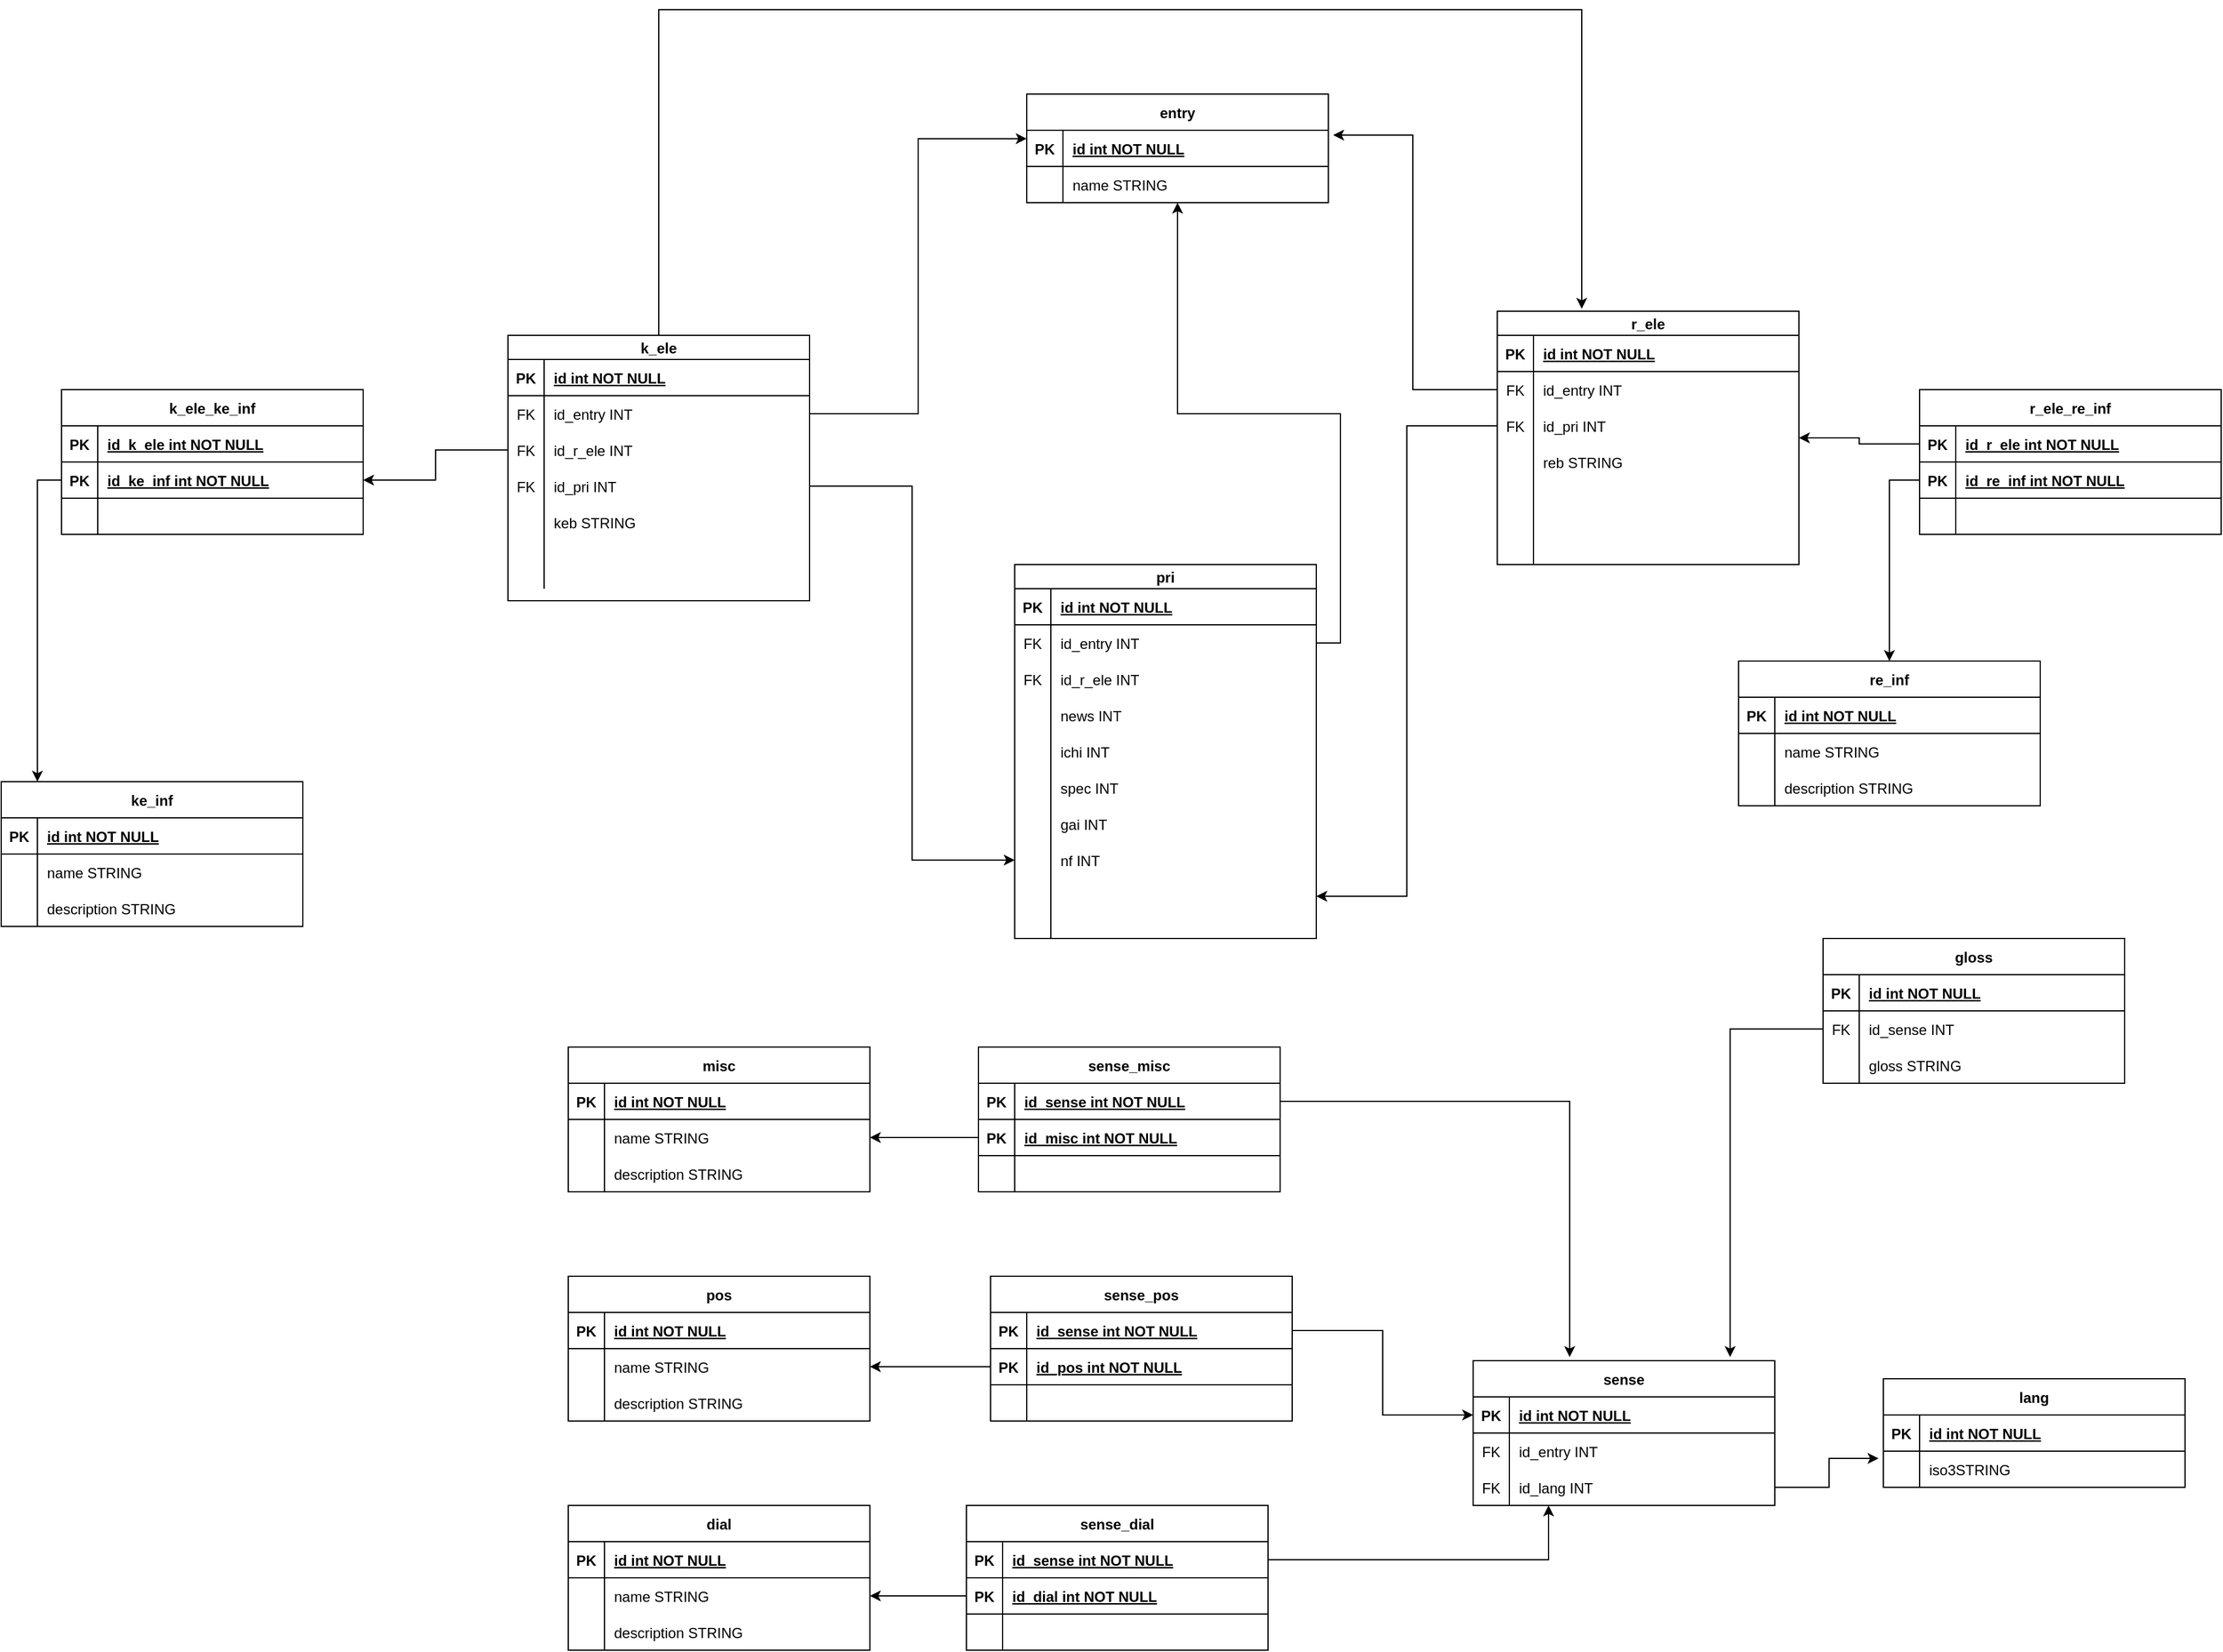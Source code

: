 <mxfile version="20.2.3" type="device"><diagram id="R2lEEEUBdFMjLlhIrx00" name="Page-1"><mxGraphModel dx="3231" dy="1153" grid="1" gridSize="10" guides="1" tooltips="1" connect="1" arrows="1" fold="1" page="1" pageScale="1" pageWidth="1169" pageHeight="1654" math="0" shadow="0" extFonts="Permanent Marker^https://fonts.googleapis.com/css?family=Permanent+Marker"><root><mxCell id="0"/><mxCell id="1" parent="0"/><mxCell id="C-vyLk0tnHw3VtMMgP7b-13" value="dial" style="shape=table;startSize=30;container=1;collapsible=1;childLayout=tableLayout;fixedRows=1;rowLines=0;fontStyle=1;align=center;resizeLast=1;" parent="1" vertex="1"><mxGeometry x="70" y="1340" width="250" height="120" as="geometry"/></mxCell><mxCell id="C-vyLk0tnHw3VtMMgP7b-14" value="" style="shape=partialRectangle;collapsible=0;dropTarget=0;pointerEvents=0;fillColor=none;points=[[0,0.5],[1,0.5]];portConstraint=eastwest;top=0;left=0;right=0;bottom=1;" parent="C-vyLk0tnHw3VtMMgP7b-13" vertex="1"><mxGeometry y="30" width="250" height="30" as="geometry"/></mxCell><mxCell id="C-vyLk0tnHw3VtMMgP7b-15" value="PK" style="shape=partialRectangle;overflow=hidden;connectable=0;fillColor=none;top=0;left=0;bottom=0;right=0;fontStyle=1;" parent="C-vyLk0tnHw3VtMMgP7b-14" vertex="1"><mxGeometry width="30" height="30" as="geometry"><mxRectangle width="30" height="30" as="alternateBounds"/></mxGeometry></mxCell><mxCell id="C-vyLk0tnHw3VtMMgP7b-16" value="id int NOT NULL " style="shape=partialRectangle;overflow=hidden;connectable=0;fillColor=none;top=0;left=0;bottom=0;right=0;align=left;spacingLeft=6;fontStyle=5;" parent="C-vyLk0tnHw3VtMMgP7b-14" vertex="1"><mxGeometry x="30" width="220" height="30" as="geometry"><mxRectangle width="220" height="30" as="alternateBounds"/></mxGeometry></mxCell><mxCell id="C-vyLk0tnHw3VtMMgP7b-17" value="" style="shape=partialRectangle;collapsible=0;dropTarget=0;pointerEvents=0;fillColor=none;points=[[0,0.5],[1,0.5]];portConstraint=eastwest;top=0;left=0;right=0;bottom=0;" parent="C-vyLk0tnHw3VtMMgP7b-13" vertex="1"><mxGeometry y="60" width="250" height="30" as="geometry"/></mxCell><mxCell id="C-vyLk0tnHw3VtMMgP7b-18" value="" style="shape=partialRectangle;overflow=hidden;connectable=0;fillColor=none;top=0;left=0;bottom=0;right=0;" parent="C-vyLk0tnHw3VtMMgP7b-17" vertex="1"><mxGeometry width="30" height="30" as="geometry"><mxRectangle width="30" height="30" as="alternateBounds"/></mxGeometry></mxCell><mxCell id="C-vyLk0tnHw3VtMMgP7b-19" value="name STRING" style="shape=partialRectangle;overflow=hidden;connectable=0;fillColor=none;top=0;left=0;bottom=0;right=0;align=left;spacingLeft=6;" parent="C-vyLk0tnHw3VtMMgP7b-17" vertex="1"><mxGeometry x="30" width="220" height="30" as="geometry"><mxRectangle width="220" height="30" as="alternateBounds"/></mxGeometry></mxCell><mxCell id="C-vyLk0tnHw3VtMMgP7b-20" value="" style="shape=partialRectangle;collapsible=0;dropTarget=0;pointerEvents=0;fillColor=none;points=[[0,0.5],[1,0.5]];portConstraint=eastwest;top=0;left=0;right=0;bottom=0;" parent="C-vyLk0tnHw3VtMMgP7b-13" vertex="1"><mxGeometry y="90" width="250" height="30" as="geometry"/></mxCell><mxCell id="C-vyLk0tnHw3VtMMgP7b-21" value="" style="shape=partialRectangle;overflow=hidden;connectable=0;fillColor=none;top=0;left=0;bottom=0;right=0;" parent="C-vyLk0tnHw3VtMMgP7b-20" vertex="1"><mxGeometry width="30" height="30" as="geometry"><mxRectangle width="30" height="30" as="alternateBounds"/></mxGeometry></mxCell><mxCell id="C-vyLk0tnHw3VtMMgP7b-22" value="description STRING" style="shape=partialRectangle;overflow=hidden;connectable=0;fillColor=none;top=0;left=0;bottom=0;right=0;align=left;spacingLeft=6;" parent="C-vyLk0tnHw3VtMMgP7b-20" vertex="1"><mxGeometry x="30" width="220" height="30" as="geometry"><mxRectangle width="220" height="30" as="alternateBounds"/></mxGeometry></mxCell><mxCell id="2e9z9U4Y72R94VFGI8dc-23" value="entry" style="shape=table;startSize=30;container=1;collapsible=1;childLayout=tableLayout;fixedRows=1;rowLines=0;fontStyle=1;align=center;resizeLast=1;" vertex="1" parent="1"><mxGeometry x="450" y="170" width="250" height="90" as="geometry"/></mxCell><mxCell id="2e9z9U4Y72R94VFGI8dc-24" value="" style="shape=partialRectangle;collapsible=0;dropTarget=0;pointerEvents=0;fillColor=none;points=[[0,0.5],[1,0.5]];portConstraint=eastwest;top=0;left=0;right=0;bottom=1;" vertex="1" parent="2e9z9U4Y72R94VFGI8dc-23"><mxGeometry y="30" width="250" height="30" as="geometry"/></mxCell><mxCell id="2e9z9U4Y72R94VFGI8dc-25" value="PK" style="shape=partialRectangle;overflow=hidden;connectable=0;fillColor=none;top=0;left=0;bottom=0;right=0;fontStyle=1;" vertex="1" parent="2e9z9U4Y72R94VFGI8dc-24"><mxGeometry width="30" height="30" as="geometry"><mxRectangle width="30" height="30" as="alternateBounds"/></mxGeometry></mxCell><mxCell id="2e9z9U4Y72R94VFGI8dc-26" value="id int NOT NULL " style="shape=partialRectangle;overflow=hidden;connectable=0;fillColor=none;top=0;left=0;bottom=0;right=0;align=left;spacingLeft=6;fontStyle=5;" vertex="1" parent="2e9z9U4Y72R94VFGI8dc-24"><mxGeometry x="30" width="220" height="30" as="geometry"><mxRectangle width="220" height="30" as="alternateBounds"/></mxGeometry></mxCell><mxCell id="2e9z9U4Y72R94VFGI8dc-27" value="" style="shape=partialRectangle;collapsible=0;dropTarget=0;pointerEvents=0;fillColor=none;points=[[0,0.5],[1,0.5]];portConstraint=eastwest;top=0;left=0;right=0;bottom=0;" vertex="1" parent="2e9z9U4Y72R94VFGI8dc-23"><mxGeometry y="60" width="250" height="30" as="geometry"/></mxCell><mxCell id="2e9z9U4Y72R94VFGI8dc-28" value="" style="shape=partialRectangle;overflow=hidden;connectable=0;fillColor=none;top=0;left=0;bottom=0;right=0;" vertex="1" parent="2e9z9U4Y72R94VFGI8dc-27"><mxGeometry width="30" height="30" as="geometry"><mxRectangle width="30" height="30" as="alternateBounds"/></mxGeometry></mxCell><mxCell id="2e9z9U4Y72R94VFGI8dc-29" value="name STRING" style="shape=partialRectangle;overflow=hidden;connectable=0;fillColor=none;top=0;left=0;bottom=0;right=0;align=left;spacingLeft=6;" vertex="1" parent="2e9z9U4Y72R94VFGI8dc-27"><mxGeometry x="30" width="220" height="30" as="geometry"><mxRectangle width="220" height="30" as="alternateBounds"/></mxGeometry></mxCell><mxCell id="2e9z9U4Y72R94VFGI8dc-33" value="gloss" style="shape=table;startSize=30;container=1;collapsible=1;childLayout=tableLayout;fixedRows=1;rowLines=0;fontStyle=1;align=center;resizeLast=1;" vertex="1" parent="1"><mxGeometry x="1110" y="870" width="250" height="120" as="geometry"/></mxCell><mxCell id="2e9z9U4Y72R94VFGI8dc-34" value="" style="shape=partialRectangle;collapsible=0;dropTarget=0;pointerEvents=0;fillColor=none;points=[[0,0.5],[1,0.5]];portConstraint=eastwest;top=0;left=0;right=0;bottom=1;" vertex="1" parent="2e9z9U4Y72R94VFGI8dc-33"><mxGeometry y="30" width="250" height="30" as="geometry"/></mxCell><mxCell id="2e9z9U4Y72R94VFGI8dc-35" value="PK" style="shape=partialRectangle;overflow=hidden;connectable=0;fillColor=none;top=0;left=0;bottom=0;right=0;fontStyle=1;" vertex="1" parent="2e9z9U4Y72R94VFGI8dc-34"><mxGeometry width="30" height="30" as="geometry"><mxRectangle width="30" height="30" as="alternateBounds"/></mxGeometry></mxCell><mxCell id="2e9z9U4Y72R94VFGI8dc-36" value="id int NOT NULL " style="shape=partialRectangle;overflow=hidden;connectable=0;fillColor=none;top=0;left=0;bottom=0;right=0;align=left;spacingLeft=6;fontStyle=5;" vertex="1" parent="2e9z9U4Y72R94VFGI8dc-34"><mxGeometry x="30" width="220" height="30" as="geometry"><mxRectangle width="220" height="30" as="alternateBounds"/></mxGeometry></mxCell><mxCell id="2e9z9U4Y72R94VFGI8dc-37" value="" style="shape=partialRectangle;collapsible=0;dropTarget=0;pointerEvents=0;fillColor=none;points=[[0,0.5],[1,0.5]];portConstraint=eastwest;top=0;left=0;right=0;bottom=0;" vertex="1" parent="2e9z9U4Y72R94VFGI8dc-33"><mxGeometry y="60" width="250" height="30" as="geometry"/></mxCell><mxCell id="2e9z9U4Y72R94VFGI8dc-38" value="FK" style="shape=partialRectangle;overflow=hidden;connectable=0;fillColor=none;top=0;left=0;bottom=0;right=0;" vertex="1" parent="2e9z9U4Y72R94VFGI8dc-37"><mxGeometry width="30" height="30" as="geometry"><mxRectangle width="30" height="30" as="alternateBounds"/></mxGeometry></mxCell><mxCell id="2e9z9U4Y72R94VFGI8dc-39" value="id_sense INT" style="shape=partialRectangle;overflow=hidden;connectable=0;fillColor=none;top=0;left=0;bottom=0;right=0;align=left;spacingLeft=6;" vertex="1" parent="2e9z9U4Y72R94VFGI8dc-37"><mxGeometry x="30" width="220" height="30" as="geometry"><mxRectangle width="220" height="30" as="alternateBounds"/></mxGeometry></mxCell><mxCell id="2e9z9U4Y72R94VFGI8dc-40" value="" style="shape=partialRectangle;collapsible=0;dropTarget=0;pointerEvents=0;fillColor=none;points=[[0,0.5],[1,0.5]];portConstraint=eastwest;top=0;left=0;right=0;bottom=0;" vertex="1" parent="2e9z9U4Y72R94VFGI8dc-33"><mxGeometry y="90" width="250" height="30" as="geometry"/></mxCell><mxCell id="2e9z9U4Y72R94VFGI8dc-41" value="" style="shape=partialRectangle;overflow=hidden;connectable=0;fillColor=none;top=0;left=0;bottom=0;right=0;" vertex="1" parent="2e9z9U4Y72R94VFGI8dc-40"><mxGeometry width="30" height="30" as="geometry"><mxRectangle width="30" height="30" as="alternateBounds"/></mxGeometry></mxCell><mxCell id="2e9z9U4Y72R94VFGI8dc-42" value="gloss STRING" style="shape=partialRectangle;overflow=hidden;connectable=0;fillColor=none;top=0;left=0;bottom=0;right=0;align=left;spacingLeft=6;" vertex="1" parent="2e9z9U4Y72R94VFGI8dc-40"><mxGeometry x="30" width="220" height="30" as="geometry"><mxRectangle width="220" height="30" as="alternateBounds"/></mxGeometry></mxCell><mxCell id="2e9z9U4Y72R94VFGI8dc-43" value="k_ele" style="shape=table;startSize=20;container=1;collapsible=1;childLayout=tableLayout;fixedRows=1;rowLines=0;fontStyle=1;align=center;resizeLast=1;" vertex="1" parent="1"><mxGeometry x="20" y="370" width="250" height="220" as="geometry"/></mxCell><mxCell id="2e9z9U4Y72R94VFGI8dc-44" value="" style="shape=partialRectangle;collapsible=0;dropTarget=0;pointerEvents=0;fillColor=none;points=[[0,0.5],[1,0.5]];portConstraint=eastwest;top=0;left=0;right=0;bottom=1;" vertex="1" parent="2e9z9U4Y72R94VFGI8dc-43"><mxGeometry y="20" width="250" height="30" as="geometry"/></mxCell><mxCell id="2e9z9U4Y72R94VFGI8dc-45" value="PK" style="shape=partialRectangle;overflow=hidden;connectable=0;fillColor=none;top=0;left=0;bottom=0;right=0;fontStyle=1;" vertex="1" parent="2e9z9U4Y72R94VFGI8dc-44"><mxGeometry width="30" height="30" as="geometry"><mxRectangle width="30" height="30" as="alternateBounds"/></mxGeometry></mxCell><mxCell id="2e9z9U4Y72R94VFGI8dc-46" value="id int NOT NULL " style="shape=partialRectangle;overflow=hidden;connectable=0;fillColor=none;top=0;left=0;bottom=0;right=0;align=left;spacingLeft=6;fontStyle=5;" vertex="1" parent="2e9z9U4Y72R94VFGI8dc-44"><mxGeometry x="30" width="220" height="30" as="geometry"><mxRectangle width="220" height="30" as="alternateBounds"/></mxGeometry></mxCell><mxCell id="2e9z9U4Y72R94VFGI8dc-47" value="" style="shape=partialRectangle;collapsible=0;dropTarget=0;pointerEvents=0;fillColor=none;points=[[0,0.5],[1,0.5]];portConstraint=eastwest;top=0;left=0;right=0;bottom=0;" vertex="1" parent="2e9z9U4Y72R94VFGI8dc-43"><mxGeometry y="50" width="250" height="30" as="geometry"/></mxCell><mxCell id="2e9z9U4Y72R94VFGI8dc-48" value="FK" style="shape=partialRectangle;overflow=hidden;connectable=0;fillColor=none;top=0;left=0;bottom=0;right=0;" vertex="1" parent="2e9z9U4Y72R94VFGI8dc-47"><mxGeometry width="30" height="30" as="geometry"><mxRectangle width="30" height="30" as="alternateBounds"/></mxGeometry></mxCell><mxCell id="2e9z9U4Y72R94VFGI8dc-49" value="id_entry INT" style="shape=partialRectangle;overflow=hidden;connectable=0;fillColor=none;top=0;left=0;bottom=0;right=0;align=left;spacingLeft=6;" vertex="1" parent="2e9z9U4Y72R94VFGI8dc-47"><mxGeometry x="30" width="220" height="30" as="geometry"><mxRectangle width="220" height="30" as="alternateBounds"/></mxGeometry></mxCell><mxCell id="2e9z9U4Y72R94VFGI8dc-63" value="" style="shape=partialRectangle;collapsible=0;dropTarget=0;pointerEvents=0;fillColor=none;points=[[0,0.5],[1,0.5]];portConstraint=eastwest;top=0;left=0;right=0;bottom=0;" vertex="1" parent="2e9z9U4Y72R94VFGI8dc-43"><mxGeometry y="80" width="250" height="30" as="geometry"/></mxCell><mxCell id="2e9z9U4Y72R94VFGI8dc-64" value="FK" style="shape=partialRectangle;overflow=hidden;connectable=0;fillColor=none;top=0;left=0;bottom=0;right=0;" vertex="1" parent="2e9z9U4Y72R94VFGI8dc-63"><mxGeometry width="30" height="30" as="geometry"><mxRectangle width="30" height="30" as="alternateBounds"/></mxGeometry></mxCell><mxCell id="2e9z9U4Y72R94VFGI8dc-65" value="id_r_ele INT" style="shape=partialRectangle;overflow=hidden;connectable=0;fillColor=none;top=0;left=0;bottom=0;right=0;align=left;spacingLeft=6;" vertex="1" parent="2e9z9U4Y72R94VFGI8dc-63"><mxGeometry x="30" width="220" height="30" as="geometry"><mxRectangle width="220" height="30" as="alternateBounds"/></mxGeometry></mxCell><mxCell id="2e9z9U4Y72R94VFGI8dc-66" value="" style="shape=partialRectangle;collapsible=0;dropTarget=0;pointerEvents=0;fillColor=none;points=[[0,0.5],[1,0.5]];portConstraint=eastwest;top=0;left=0;right=0;bottom=0;" vertex="1" parent="2e9z9U4Y72R94VFGI8dc-43"><mxGeometry y="110" width="250" height="30" as="geometry"/></mxCell><mxCell id="2e9z9U4Y72R94VFGI8dc-67" value="FK" style="shape=partialRectangle;overflow=hidden;connectable=0;fillColor=none;top=0;left=0;bottom=0;right=0;" vertex="1" parent="2e9z9U4Y72R94VFGI8dc-66"><mxGeometry width="30" height="30" as="geometry"><mxRectangle width="30" height="30" as="alternateBounds"/></mxGeometry></mxCell><mxCell id="2e9z9U4Y72R94VFGI8dc-68" value="id_pri INT" style="shape=partialRectangle;overflow=hidden;connectable=0;fillColor=none;top=0;left=0;bottom=0;right=0;align=left;spacingLeft=6;" vertex="1" parent="2e9z9U4Y72R94VFGI8dc-66"><mxGeometry x="30" width="220" height="30" as="geometry"><mxRectangle width="220" height="30" as="alternateBounds"/></mxGeometry></mxCell><mxCell id="2e9z9U4Y72R94VFGI8dc-69" value="" style="shape=partialRectangle;collapsible=0;dropTarget=0;pointerEvents=0;fillColor=none;points=[[0,0.5],[1,0.5]];portConstraint=eastwest;top=0;left=0;right=0;bottom=0;" vertex="1" parent="2e9z9U4Y72R94VFGI8dc-43"><mxGeometry y="140" width="250" height="30" as="geometry"/></mxCell><mxCell id="2e9z9U4Y72R94VFGI8dc-70" value="" style="shape=partialRectangle;overflow=hidden;connectable=0;fillColor=none;top=0;left=0;bottom=0;right=0;" vertex="1" parent="2e9z9U4Y72R94VFGI8dc-69"><mxGeometry width="30" height="30" as="geometry"><mxRectangle width="30" height="30" as="alternateBounds"/></mxGeometry></mxCell><mxCell id="2e9z9U4Y72R94VFGI8dc-71" value="keb STRING" style="shape=partialRectangle;overflow=hidden;connectable=0;fillColor=none;top=0;left=0;bottom=0;right=0;align=left;spacingLeft=6;" vertex="1" parent="2e9z9U4Y72R94VFGI8dc-69"><mxGeometry x="30" width="220" height="30" as="geometry"><mxRectangle width="220" height="30" as="alternateBounds"/></mxGeometry></mxCell><mxCell id="2e9z9U4Y72R94VFGI8dc-54" value="" style="shape=partialRectangle;collapsible=0;dropTarget=0;pointerEvents=0;fillColor=none;points=[[0,0.5],[1,0.5]];portConstraint=eastwest;top=0;left=0;right=0;bottom=0;" vertex="1" parent="2e9z9U4Y72R94VFGI8dc-43"><mxGeometry y="170" width="250" height="20" as="geometry"/></mxCell><mxCell id="2e9z9U4Y72R94VFGI8dc-55" value="" style="shape=partialRectangle;overflow=hidden;connectable=0;fillColor=none;top=0;left=0;bottom=0;right=0;" vertex="1" parent="2e9z9U4Y72R94VFGI8dc-54"><mxGeometry width="30" height="20" as="geometry"><mxRectangle width="30" height="20" as="alternateBounds"/></mxGeometry></mxCell><mxCell id="2e9z9U4Y72R94VFGI8dc-56" value="" style="shape=partialRectangle;overflow=hidden;connectable=0;fillColor=none;top=0;left=0;bottom=0;right=0;align=left;spacingLeft=6;" vertex="1" parent="2e9z9U4Y72R94VFGI8dc-54"><mxGeometry x="30" width="220" height="20" as="geometry"><mxRectangle width="220" height="20" as="alternateBounds"/></mxGeometry></mxCell><mxCell id="2e9z9U4Y72R94VFGI8dc-57" value="" style="shape=partialRectangle;collapsible=0;dropTarget=0;pointerEvents=0;fillColor=none;points=[[0,0.5],[1,0.5]];portConstraint=eastwest;top=0;left=0;right=0;bottom=0;" vertex="1" parent="2e9z9U4Y72R94VFGI8dc-43"><mxGeometry y="190" width="250" height="20" as="geometry"/></mxCell><mxCell id="2e9z9U4Y72R94VFGI8dc-58" value="" style="shape=partialRectangle;overflow=hidden;connectable=0;fillColor=none;top=0;left=0;bottom=0;right=0;" vertex="1" parent="2e9z9U4Y72R94VFGI8dc-57"><mxGeometry width="30" height="20" as="geometry"><mxRectangle width="30" height="20" as="alternateBounds"/></mxGeometry></mxCell><mxCell id="2e9z9U4Y72R94VFGI8dc-59" value="" style="shape=partialRectangle;overflow=hidden;connectable=0;fillColor=none;top=0;left=0;bottom=0;right=0;align=left;spacingLeft=6;" vertex="1" parent="2e9z9U4Y72R94VFGI8dc-57"><mxGeometry x="30" width="220" height="20" as="geometry"><mxRectangle width="220" height="20" as="alternateBounds"/></mxGeometry></mxCell><mxCell id="2e9z9U4Y72R94VFGI8dc-72" value="k_ele_ke_inf" style="shape=table;startSize=30;container=1;collapsible=1;childLayout=tableLayout;fixedRows=1;rowLines=0;fontStyle=1;align=center;resizeLast=1;" vertex="1" parent="1"><mxGeometry x="-350" y="415" width="250" height="120" as="geometry"/></mxCell><mxCell id="2e9z9U4Y72R94VFGI8dc-73" value="" style="shape=partialRectangle;collapsible=0;dropTarget=0;pointerEvents=0;fillColor=none;points=[[0,0.5],[1,0.5]];portConstraint=eastwest;top=0;left=0;right=0;bottom=1;" vertex="1" parent="2e9z9U4Y72R94VFGI8dc-72"><mxGeometry y="30" width="250" height="30" as="geometry"/></mxCell><mxCell id="2e9z9U4Y72R94VFGI8dc-74" value="PK" style="shape=partialRectangle;overflow=hidden;connectable=0;fillColor=none;top=0;left=0;bottom=0;right=0;fontStyle=1;" vertex="1" parent="2e9z9U4Y72R94VFGI8dc-73"><mxGeometry width="30" height="30" as="geometry"><mxRectangle width="30" height="30" as="alternateBounds"/></mxGeometry></mxCell><mxCell id="2e9z9U4Y72R94VFGI8dc-75" value="id_k_ele int NOT NULL " style="shape=partialRectangle;overflow=hidden;connectable=0;fillColor=none;top=0;left=0;bottom=0;right=0;align=left;spacingLeft=6;fontStyle=5;" vertex="1" parent="2e9z9U4Y72R94VFGI8dc-73"><mxGeometry x="30" width="220" height="30" as="geometry"><mxRectangle width="220" height="30" as="alternateBounds"/></mxGeometry></mxCell><mxCell id="2e9z9U4Y72R94VFGI8dc-82" value="" style="shape=partialRectangle;collapsible=0;dropTarget=0;pointerEvents=0;fillColor=none;points=[[0,0.5],[1,0.5]];portConstraint=eastwest;top=0;left=0;right=0;bottom=1;" vertex="1" parent="2e9z9U4Y72R94VFGI8dc-72"><mxGeometry y="60" width="250" height="30" as="geometry"/></mxCell><mxCell id="2e9z9U4Y72R94VFGI8dc-83" value="PK" style="shape=partialRectangle;overflow=hidden;connectable=0;fillColor=none;top=0;left=0;bottom=0;right=0;fontStyle=1;" vertex="1" parent="2e9z9U4Y72R94VFGI8dc-82"><mxGeometry width="30" height="30" as="geometry"><mxRectangle width="30" height="30" as="alternateBounds"/></mxGeometry></mxCell><mxCell id="2e9z9U4Y72R94VFGI8dc-84" value="id_ke_inf int NOT NULL " style="shape=partialRectangle;overflow=hidden;connectable=0;fillColor=none;top=0;left=0;bottom=0;right=0;align=left;spacingLeft=6;fontStyle=5;" vertex="1" parent="2e9z9U4Y72R94VFGI8dc-82"><mxGeometry x="30" width="220" height="30" as="geometry"><mxRectangle width="220" height="30" as="alternateBounds"/></mxGeometry></mxCell><mxCell id="2e9z9U4Y72R94VFGI8dc-79" value="" style="shape=partialRectangle;collapsible=0;dropTarget=0;pointerEvents=0;fillColor=none;points=[[0,0.5],[1,0.5]];portConstraint=eastwest;top=0;left=0;right=0;bottom=0;" vertex="1" parent="2e9z9U4Y72R94VFGI8dc-72"><mxGeometry y="90" width="250" height="30" as="geometry"/></mxCell><mxCell id="2e9z9U4Y72R94VFGI8dc-80" value="" style="shape=partialRectangle;overflow=hidden;connectable=0;fillColor=none;top=0;left=0;bottom=0;right=0;" vertex="1" parent="2e9z9U4Y72R94VFGI8dc-79"><mxGeometry width="30" height="30" as="geometry"><mxRectangle width="30" height="30" as="alternateBounds"/></mxGeometry></mxCell><mxCell id="2e9z9U4Y72R94VFGI8dc-81" value="" style="shape=partialRectangle;overflow=hidden;connectable=0;fillColor=none;top=0;left=0;bottom=0;right=0;align=left;spacingLeft=6;" vertex="1" parent="2e9z9U4Y72R94VFGI8dc-79"><mxGeometry x="30" width="220" height="30" as="geometry"><mxRectangle width="220" height="30" as="alternateBounds"/></mxGeometry></mxCell><mxCell id="2e9z9U4Y72R94VFGI8dc-85" value="ke_inf" style="shape=table;startSize=30;container=1;collapsible=1;childLayout=tableLayout;fixedRows=1;rowLines=0;fontStyle=1;align=center;resizeLast=1;" vertex="1" parent="1"><mxGeometry x="-400" y="740" width="250" height="120" as="geometry"/></mxCell><mxCell id="2e9z9U4Y72R94VFGI8dc-86" value="" style="shape=partialRectangle;collapsible=0;dropTarget=0;pointerEvents=0;fillColor=none;points=[[0,0.5],[1,0.5]];portConstraint=eastwest;top=0;left=0;right=0;bottom=1;" vertex="1" parent="2e9z9U4Y72R94VFGI8dc-85"><mxGeometry y="30" width="250" height="30" as="geometry"/></mxCell><mxCell id="2e9z9U4Y72R94VFGI8dc-87" value="PK" style="shape=partialRectangle;overflow=hidden;connectable=0;fillColor=none;top=0;left=0;bottom=0;right=0;fontStyle=1;" vertex="1" parent="2e9z9U4Y72R94VFGI8dc-86"><mxGeometry width="30" height="30" as="geometry"><mxRectangle width="30" height="30" as="alternateBounds"/></mxGeometry></mxCell><mxCell id="2e9z9U4Y72R94VFGI8dc-88" value="id int NOT NULL " style="shape=partialRectangle;overflow=hidden;connectable=0;fillColor=none;top=0;left=0;bottom=0;right=0;align=left;spacingLeft=6;fontStyle=5;" vertex="1" parent="2e9z9U4Y72R94VFGI8dc-86"><mxGeometry x="30" width="220" height="30" as="geometry"><mxRectangle width="220" height="30" as="alternateBounds"/></mxGeometry></mxCell><mxCell id="2e9z9U4Y72R94VFGI8dc-89" value="" style="shape=partialRectangle;collapsible=0;dropTarget=0;pointerEvents=0;fillColor=none;points=[[0,0.5],[1,0.5]];portConstraint=eastwest;top=0;left=0;right=0;bottom=0;" vertex="1" parent="2e9z9U4Y72R94VFGI8dc-85"><mxGeometry y="60" width="250" height="30" as="geometry"/></mxCell><mxCell id="2e9z9U4Y72R94VFGI8dc-90" value="" style="shape=partialRectangle;overflow=hidden;connectable=0;fillColor=none;top=0;left=0;bottom=0;right=0;" vertex="1" parent="2e9z9U4Y72R94VFGI8dc-89"><mxGeometry width="30" height="30" as="geometry"><mxRectangle width="30" height="30" as="alternateBounds"/></mxGeometry></mxCell><mxCell id="2e9z9U4Y72R94VFGI8dc-91" value="name STRING" style="shape=partialRectangle;overflow=hidden;connectable=0;fillColor=none;top=0;left=0;bottom=0;right=0;align=left;spacingLeft=6;" vertex="1" parent="2e9z9U4Y72R94VFGI8dc-89"><mxGeometry x="30" width="220" height="30" as="geometry"><mxRectangle width="220" height="30" as="alternateBounds"/></mxGeometry></mxCell><mxCell id="2e9z9U4Y72R94VFGI8dc-92" value="" style="shape=partialRectangle;collapsible=0;dropTarget=0;pointerEvents=0;fillColor=none;points=[[0,0.5],[1,0.5]];portConstraint=eastwest;top=0;left=0;right=0;bottom=0;" vertex="1" parent="2e9z9U4Y72R94VFGI8dc-85"><mxGeometry y="90" width="250" height="30" as="geometry"/></mxCell><mxCell id="2e9z9U4Y72R94VFGI8dc-93" value="" style="shape=partialRectangle;overflow=hidden;connectable=0;fillColor=none;top=0;left=0;bottom=0;right=0;" vertex="1" parent="2e9z9U4Y72R94VFGI8dc-92"><mxGeometry width="30" height="30" as="geometry"><mxRectangle width="30" height="30" as="alternateBounds"/></mxGeometry></mxCell><mxCell id="2e9z9U4Y72R94VFGI8dc-94" value="description STRING" style="shape=partialRectangle;overflow=hidden;connectable=0;fillColor=none;top=0;left=0;bottom=0;right=0;align=left;spacingLeft=6;" vertex="1" parent="2e9z9U4Y72R94VFGI8dc-92"><mxGeometry x="30" width="220" height="30" as="geometry"><mxRectangle width="220" height="30" as="alternateBounds"/></mxGeometry></mxCell><mxCell id="2e9z9U4Y72R94VFGI8dc-95" value="lang" style="shape=table;startSize=30;container=1;collapsible=1;childLayout=tableLayout;fixedRows=1;rowLines=0;fontStyle=1;align=center;resizeLast=1;" vertex="1" parent="1"><mxGeometry x="1160" y="1235" width="250" height="90" as="geometry"/></mxCell><mxCell id="2e9z9U4Y72R94VFGI8dc-96" value="" style="shape=partialRectangle;collapsible=0;dropTarget=0;pointerEvents=0;fillColor=none;points=[[0,0.5],[1,0.5]];portConstraint=eastwest;top=0;left=0;right=0;bottom=1;" vertex="1" parent="2e9z9U4Y72R94VFGI8dc-95"><mxGeometry y="30" width="250" height="30" as="geometry"/></mxCell><mxCell id="2e9z9U4Y72R94VFGI8dc-97" value="PK" style="shape=partialRectangle;overflow=hidden;connectable=0;fillColor=none;top=0;left=0;bottom=0;right=0;fontStyle=1;" vertex="1" parent="2e9z9U4Y72R94VFGI8dc-96"><mxGeometry width="30" height="30" as="geometry"><mxRectangle width="30" height="30" as="alternateBounds"/></mxGeometry></mxCell><mxCell id="2e9z9U4Y72R94VFGI8dc-98" value="id int NOT NULL " style="shape=partialRectangle;overflow=hidden;connectable=0;fillColor=none;top=0;left=0;bottom=0;right=0;align=left;spacingLeft=6;fontStyle=5;" vertex="1" parent="2e9z9U4Y72R94VFGI8dc-96"><mxGeometry x="30" width="220" height="30" as="geometry"><mxRectangle width="220" height="30" as="alternateBounds"/></mxGeometry></mxCell><mxCell id="2e9z9U4Y72R94VFGI8dc-99" value="" style="shape=partialRectangle;collapsible=0;dropTarget=0;pointerEvents=0;fillColor=none;points=[[0,0.5],[1,0.5]];portConstraint=eastwest;top=0;left=0;right=0;bottom=0;" vertex="1" parent="2e9z9U4Y72R94VFGI8dc-95"><mxGeometry y="60" width="250" height="30" as="geometry"/></mxCell><mxCell id="2e9z9U4Y72R94VFGI8dc-100" value="" style="shape=partialRectangle;overflow=hidden;connectable=0;fillColor=none;top=0;left=0;bottom=0;right=0;" vertex="1" parent="2e9z9U4Y72R94VFGI8dc-99"><mxGeometry width="30" height="30" as="geometry"><mxRectangle width="30" height="30" as="alternateBounds"/></mxGeometry></mxCell><mxCell id="2e9z9U4Y72R94VFGI8dc-101" value="iso3STRING" style="shape=partialRectangle;overflow=hidden;connectable=0;fillColor=none;top=0;left=0;bottom=0;right=0;align=left;spacingLeft=6;" vertex="1" parent="2e9z9U4Y72R94VFGI8dc-99"><mxGeometry x="30" width="220" height="30" as="geometry"><mxRectangle width="220" height="30" as="alternateBounds"/></mxGeometry></mxCell><mxCell id="2e9z9U4Y72R94VFGI8dc-102" value="misc" style="shape=table;startSize=30;container=1;collapsible=1;childLayout=tableLayout;fixedRows=1;rowLines=0;fontStyle=1;align=center;resizeLast=1;" vertex="1" parent="1"><mxGeometry x="70" y="960" width="250" height="120" as="geometry"/></mxCell><mxCell id="2e9z9U4Y72R94VFGI8dc-103" value="" style="shape=partialRectangle;collapsible=0;dropTarget=0;pointerEvents=0;fillColor=none;points=[[0,0.5],[1,0.5]];portConstraint=eastwest;top=0;left=0;right=0;bottom=1;" vertex="1" parent="2e9z9U4Y72R94VFGI8dc-102"><mxGeometry y="30" width="250" height="30" as="geometry"/></mxCell><mxCell id="2e9z9U4Y72R94VFGI8dc-104" value="PK" style="shape=partialRectangle;overflow=hidden;connectable=0;fillColor=none;top=0;left=0;bottom=0;right=0;fontStyle=1;" vertex="1" parent="2e9z9U4Y72R94VFGI8dc-103"><mxGeometry width="30" height="30" as="geometry"><mxRectangle width="30" height="30" as="alternateBounds"/></mxGeometry></mxCell><mxCell id="2e9z9U4Y72R94VFGI8dc-105" value="id int NOT NULL " style="shape=partialRectangle;overflow=hidden;connectable=0;fillColor=none;top=0;left=0;bottom=0;right=0;align=left;spacingLeft=6;fontStyle=5;" vertex="1" parent="2e9z9U4Y72R94VFGI8dc-103"><mxGeometry x="30" width="220" height="30" as="geometry"><mxRectangle width="220" height="30" as="alternateBounds"/></mxGeometry></mxCell><mxCell id="2e9z9U4Y72R94VFGI8dc-106" value="" style="shape=partialRectangle;collapsible=0;dropTarget=0;pointerEvents=0;fillColor=none;points=[[0,0.5],[1,0.5]];portConstraint=eastwest;top=0;left=0;right=0;bottom=0;" vertex="1" parent="2e9z9U4Y72R94VFGI8dc-102"><mxGeometry y="60" width="250" height="30" as="geometry"/></mxCell><mxCell id="2e9z9U4Y72R94VFGI8dc-107" value="" style="shape=partialRectangle;overflow=hidden;connectable=0;fillColor=none;top=0;left=0;bottom=0;right=0;" vertex="1" parent="2e9z9U4Y72R94VFGI8dc-106"><mxGeometry width="30" height="30" as="geometry"><mxRectangle width="30" height="30" as="alternateBounds"/></mxGeometry></mxCell><mxCell id="2e9z9U4Y72R94VFGI8dc-108" value="name STRING" style="shape=partialRectangle;overflow=hidden;connectable=0;fillColor=none;top=0;left=0;bottom=0;right=0;align=left;spacingLeft=6;" vertex="1" parent="2e9z9U4Y72R94VFGI8dc-106"><mxGeometry x="30" width="220" height="30" as="geometry"><mxRectangle width="220" height="30" as="alternateBounds"/></mxGeometry></mxCell><mxCell id="2e9z9U4Y72R94VFGI8dc-109" value="" style="shape=partialRectangle;collapsible=0;dropTarget=0;pointerEvents=0;fillColor=none;points=[[0,0.5],[1,0.5]];portConstraint=eastwest;top=0;left=0;right=0;bottom=0;" vertex="1" parent="2e9z9U4Y72R94VFGI8dc-102"><mxGeometry y="90" width="250" height="30" as="geometry"/></mxCell><mxCell id="2e9z9U4Y72R94VFGI8dc-110" value="" style="shape=partialRectangle;overflow=hidden;connectable=0;fillColor=none;top=0;left=0;bottom=0;right=0;" vertex="1" parent="2e9z9U4Y72R94VFGI8dc-109"><mxGeometry width="30" height="30" as="geometry"><mxRectangle width="30" height="30" as="alternateBounds"/></mxGeometry></mxCell><mxCell id="2e9z9U4Y72R94VFGI8dc-111" value="description STRING" style="shape=partialRectangle;overflow=hidden;connectable=0;fillColor=none;top=0;left=0;bottom=0;right=0;align=left;spacingLeft=6;" vertex="1" parent="2e9z9U4Y72R94VFGI8dc-109"><mxGeometry x="30" width="220" height="30" as="geometry"><mxRectangle width="220" height="30" as="alternateBounds"/></mxGeometry></mxCell><mxCell id="2e9z9U4Y72R94VFGI8dc-112" value="pos" style="shape=table;startSize=30;container=1;collapsible=1;childLayout=tableLayout;fixedRows=1;rowLines=0;fontStyle=1;align=center;resizeLast=1;" vertex="1" parent="1"><mxGeometry x="70" y="1150" width="250" height="120" as="geometry"/></mxCell><mxCell id="2e9z9U4Y72R94VFGI8dc-113" value="" style="shape=partialRectangle;collapsible=0;dropTarget=0;pointerEvents=0;fillColor=none;points=[[0,0.5],[1,0.5]];portConstraint=eastwest;top=0;left=0;right=0;bottom=1;" vertex="1" parent="2e9z9U4Y72R94VFGI8dc-112"><mxGeometry y="30" width="250" height="30" as="geometry"/></mxCell><mxCell id="2e9z9U4Y72R94VFGI8dc-114" value="PK" style="shape=partialRectangle;overflow=hidden;connectable=0;fillColor=none;top=0;left=0;bottom=0;right=0;fontStyle=1;" vertex="1" parent="2e9z9U4Y72R94VFGI8dc-113"><mxGeometry width="30" height="30" as="geometry"><mxRectangle width="30" height="30" as="alternateBounds"/></mxGeometry></mxCell><mxCell id="2e9z9U4Y72R94VFGI8dc-115" value="id int NOT NULL " style="shape=partialRectangle;overflow=hidden;connectable=0;fillColor=none;top=0;left=0;bottom=0;right=0;align=left;spacingLeft=6;fontStyle=5;" vertex="1" parent="2e9z9U4Y72R94VFGI8dc-113"><mxGeometry x="30" width="220" height="30" as="geometry"><mxRectangle width="220" height="30" as="alternateBounds"/></mxGeometry></mxCell><mxCell id="2e9z9U4Y72R94VFGI8dc-116" value="" style="shape=partialRectangle;collapsible=0;dropTarget=0;pointerEvents=0;fillColor=none;points=[[0,0.5],[1,0.5]];portConstraint=eastwest;top=0;left=0;right=0;bottom=0;" vertex="1" parent="2e9z9U4Y72R94VFGI8dc-112"><mxGeometry y="60" width="250" height="30" as="geometry"/></mxCell><mxCell id="2e9z9U4Y72R94VFGI8dc-117" value="" style="shape=partialRectangle;overflow=hidden;connectable=0;fillColor=none;top=0;left=0;bottom=0;right=0;" vertex="1" parent="2e9z9U4Y72R94VFGI8dc-116"><mxGeometry width="30" height="30" as="geometry"><mxRectangle width="30" height="30" as="alternateBounds"/></mxGeometry></mxCell><mxCell id="2e9z9U4Y72R94VFGI8dc-118" value="name STRING" style="shape=partialRectangle;overflow=hidden;connectable=0;fillColor=none;top=0;left=0;bottom=0;right=0;align=left;spacingLeft=6;" vertex="1" parent="2e9z9U4Y72R94VFGI8dc-116"><mxGeometry x="30" width="220" height="30" as="geometry"><mxRectangle width="220" height="30" as="alternateBounds"/></mxGeometry></mxCell><mxCell id="2e9z9U4Y72R94VFGI8dc-119" value="" style="shape=partialRectangle;collapsible=0;dropTarget=0;pointerEvents=0;fillColor=none;points=[[0,0.5],[1,0.5]];portConstraint=eastwest;top=0;left=0;right=0;bottom=0;" vertex="1" parent="2e9z9U4Y72R94VFGI8dc-112"><mxGeometry y="90" width="250" height="30" as="geometry"/></mxCell><mxCell id="2e9z9U4Y72R94VFGI8dc-120" value="" style="shape=partialRectangle;overflow=hidden;connectable=0;fillColor=none;top=0;left=0;bottom=0;right=0;" vertex="1" parent="2e9z9U4Y72R94VFGI8dc-119"><mxGeometry width="30" height="30" as="geometry"><mxRectangle width="30" height="30" as="alternateBounds"/></mxGeometry></mxCell><mxCell id="2e9z9U4Y72R94VFGI8dc-121" value="description STRING" style="shape=partialRectangle;overflow=hidden;connectable=0;fillColor=none;top=0;left=0;bottom=0;right=0;align=left;spacingLeft=6;" vertex="1" parent="2e9z9U4Y72R94VFGI8dc-119"><mxGeometry x="30" width="220" height="30" as="geometry"><mxRectangle width="220" height="30" as="alternateBounds"/></mxGeometry></mxCell><mxCell id="2e9z9U4Y72R94VFGI8dc-122" value="pri" style="shape=table;startSize=20;container=1;collapsible=1;childLayout=tableLayout;fixedRows=1;rowLines=0;fontStyle=1;align=center;resizeLast=1;" vertex="1" parent="1"><mxGeometry x="440" y="560" width="250" height="310" as="geometry"/></mxCell><mxCell id="2e9z9U4Y72R94VFGI8dc-123" value="" style="shape=partialRectangle;collapsible=0;dropTarget=0;pointerEvents=0;fillColor=none;points=[[0,0.5],[1,0.5]];portConstraint=eastwest;top=0;left=0;right=0;bottom=1;" vertex="1" parent="2e9z9U4Y72R94VFGI8dc-122"><mxGeometry y="20" width="250" height="30" as="geometry"/></mxCell><mxCell id="2e9z9U4Y72R94VFGI8dc-124" value="PK" style="shape=partialRectangle;overflow=hidden;connectable=0;fillColor=none;top=0;left=0;bottom=0;right=0;fontStyle=1;" vertex="1" parent="2e9z9U4Y72R94VFGI8dc-123"><mxGeometry width="30" height="30" as="geometry"><mxRectangle width="30" height="30" as="alternateBounds"/></mxGeometry></mxCell><mxCell id="2e9z9U4Y72R94VFGI8dc-125" value="id int NOT NULL " style="shape=partialRectangle;overflow=hidden;connectable=0;fillColor=none;top=0;left=0;bottom=0;right=0;align=left;spacingLeft=6;fontStyle=5;" vertex="1" parent="2e9z9U4Y72R94VFGI8dc-123"><mxGeometry x="30" width="220" height="30" as="geometry"><mxRectangle width="220" height="30" as="alternateBounds"/></mxGeometry></mxCell><mxCell id="2e9z9U4Y72R94VFGI8dc-126" value="" style="shape=partialRectangle;collapsible=0;dropTarget=0;pointerEvents=0;fillColor=none;points=[[0,0.5],[1,0.5]];portConstraint=eastwest;top=0;left=0;right=0;bottom=0;" vertex="1" parent="2e9z9U4Y72R94VFGI8dc-122"><mxGeometry y="50" width="250" height="30" as="geometry"/></mxCell><mxCell id="2e9z9U4Y72R94VFGI8dc-127" value="FK" style="shape=partialRectangle;overflow=hidden;connectable=0;fillColor=none;top=0;left=0;bottom=0;right=0;" vertex="1" parent="2e9z9U4Y72R94VFGI8dc-126"><mxGeometry width="30" height="30" as="geometry"><mxRectangle width="30" height="30" as="alternateBounds"/></mxGeometry></mxCell><mxCell id="2e9z9U4Y72R94VFGI8dc-128" value="id_entry INT" style="shape=partialRectangle;overflow=hidden;connectable=0;fillColor=none;top=0;left=0;bottom=0;right=0;align=left;spacingLeft=6;" vertex="1" parent="2e9z9U4Y72R94VFGI8dc-126"><mxGeometry x="30" width="220" height="30" as="geometry"><mxRectangle width="220" height="30" as="alternateBounds"/></mxGeometry></mxCell><mxCell id="2e9z9U4Y72R94VFGI8dc-129" value="" style="shape=partialRectangle;collapsible=0;dropTarget=0;pointerEvents=0;fillColor=none;points=[[0,0.5],[1,0.5]];portConstraint=eastwest;top=0;left=0;right=0;bottom=0;" vertex="1" parent="2e9z9U4Y72R94VFGI8dc-122"><mxGeometry y="80" width="250" height="30" as="geometry"/></mxCell><mxCell id="2e9z9U4Y72R94VFGI8dc-130" value="FK" style="shape=partialRectangle;overflow=hidden;connectable=0;fillColor=none;top=0;left=0;bottom=0;right=0;" vertex="1" parent="2e9z9U4Y72R94VFGI8dc-129"><mxGeometry width="30" height="30" as="geometry"><mxRectangle width="30" height="30" as="alternateBounds"/></mxGeometry></mxCell><mxCell id="2e9z9U4Y72R94VFGI8dc-131" value="id_r_ele INT" style="shape=partialRectangle;overflow=hidden;connectable=0;fillColor=none;top=0;left=0;bottom=0;right=0;align=left;spacingLeft=6;" vertex="1" parent="2e9z9U4Y72R94VFGI8dc-129"><mxGeometry x="30" width="220" height="30" as="geometry"><mxRectangle width="220" height="30" as="alternateBounds"/></mxGeometry></mxCell><mxCell id="2e9z9U4Y72R94VFGI8dc-135" value="" style="shape=partialRectangle;collapsible=0;dropTarget=0;pointerEvents=0;fillColor=none;points=[[0,0.5],[1,0.5]];portConstraint=eastwest;top=0;left=0;right=0;bottom=0;" vertex="1" parent="2e9z9U4Y72R94VFGI8dc-122"><mxGeometry y="110" width="250" height="30" as="geometry"/></mxCell><mxCell id="2e9z9U4Y72R94VFGI8dc-136" value="" style="shape=partialRectangle;overflow=hidden;connectable=0;fillColor=none;top=0;left=0;bottom=0;right=0;" vertex="1" parent="2e9z9U4Y72R94VFGI8dc-135"><mxGeometry width="30" height="30" as="geometry"><mxRectangle width="30" height="30" as="alternateBounds"/></mxGeometry></mxCell><mxCell id="2e9z9U4Y72R94VFGI8dc-137" value="news INT" style="shape=partialRectangle;overflow=hidden;connectable=0;fillColor=none;top=0;left=0;bottom=0;right=0;align=left;spacingLeft=6;" vertex="1" parent="2e9z9U4Y72R94VFGI8dc-135"><mxGeometry x="30" width="220" height="30" as="geometry"><mxRectangle width="220" height="30" as="alternateBounds"/></mxGeometry></mxCell><mxCell id="2e9z9U4Y72R94VFGI8dc-144" value="" style="shape=partialRectangle;collapsible=0;dropTarget=0;pointerEvents=0;fillColor=none;points=[[0,0.5],[1,0.5]];portConstraint=eastwest;top=0;left=0;right=0;bottom=0;" vertex="1" parent="2e9z9U4Y72R94VFGI8dc-122"><mxGeometry y="140" width="250" height="30" as="geometry"/></mxCell><mxCell id="2e9z9U4Y72R94VFGI8dc-145" value="" style="shape=partialRectangle;overflow=hidden;connectable=0;fillColor=none;top=0;left=0;bottom=0;right=0;" vertex="1" parent="2e9z9U4Y72R94VFGI8dc-144"><mxGeometry width="30" height="30" as="geometry"><mxRectangle width="30" height="30" as="alternateBounds"/></mxGeometry></mxCell><mxCell id="2e9z9U4Y72R94VFGI8dc-146" value="ichi INT" style="shape=partialRectangle;overflow=hidden;connectable=0;fillColor=none;top=0;left=0;bottom=0;right=0;align=left;spacingLeft=6;" vertex="1" parent="2e9z9U4Y72R94VFGI8dc-144"><mxGeometry x="30" width="220" height="30" as="geometry"><mxRectangle width="220" height="30" as="alternateBounds"/></mxGeometry></mxCell><mxCell id="2e9z9U4Y72R94VFGI8dc-147" value="" style="shape=partialRectangle;collapsible=0;dropTarget=0;pointerEvents=0;fillColor=none;points=[[0,0.5],[1,0.5]];portConstraint=eastwest;top=0;left=0;right=0;bottom=0;" vertex="1" parent="2e9z9U4Y72R94VFGI8dc-122"><mxGeometry y="170" width="250" height="30" as="geometry"/></mxCell><mxCell id="2e9z9U4Y72R94VFGI8dc-148" value="" style="shape=partialRectangle;overflow=hidden;connectable=0;fillColor=none;top=0;left=0;bottom=0;right=0;" vertex="1" parent="2e9z9U4Y72R94VFGI8dc-147"><mxGeometry width="30" height="30" as="geometry"><mxRectangle width="30" height="30" as="alternateBounds"/></mxGeometry></mxCell><mxCell id="2e9z9U4Y72R94VFGI8dc-149" value="spec INT" style="shape=partialRectangle;overflow=hidden;connectable=0;fillColor=none;top=0;left=0;bottom=0;right=0;align=left;spacingLeft=6;" vertex="1" parent="2e9z9U4Y72R94VFGI8dc-147"><mxGeometry x="30" width="220" height="30" as="geometry"><mxRectangle width="220" height="30" as="alternateBounds"/></mxGeometry></mxCell><mxCell id="2e9z9U4Y72R94VFGI8dc-150" value="" style="shape=partialRectangle;collapsible=0;dropTarget=0;pointerEvents=0;fillColor=none;points=[[0,0.5],[1,0.5]];portConstraint=eastwest;top=0;left=0;right=0;bottom=0;" vertex="1" parent="2e9z9U4Y72R94VFGI8dc-122"><mxGeometry y="200" width="250" height="30" as="geometry"/></mxCell><mxCell id="2e9z9U4Y72R94VFGI8dc-151" value="" style="shape=partialRectangle;overflow=hidden;connectable=0;fillColor=none;top=0;left=0;bottom=0;right=0;" vertex="1" parent="2e9z9U4Y72R94VFGI8dc-150"><mxGeometry width="30" height="30" as="geometry"><mxRectangle width="30" height="30" as="alternateBounds"/></mxGeometry></mxCell><mxCell id="2e9z9U4Y72R94VFGI8dc-152" value="gai INT" style="shape=partialRectangle;overflow=hidden;connectable=0;fillColor=none;top=0;left=0;bottom=0;right=0;align=left;spacingLeft=6;" vertex="1" parent="2e9z9U4Y72R94VFGI8dc-150"><mxGeometry x="30" width="220" height="30" as="geometry"><mxRectangle width="220" height="30" as="alternateBounds"/></mxGeometry></mxCell><mxCell id="2e9z9U4Y72R94VFGI8dc-153" value="" style="shape=partialRectangle;collapsible=0;dropTarget=0;pointerEvents=0;fillColor=none;points=[[0,0.5],[1,0.5]];portConstraint=eastwest;top=0;left=0;right=0;bottom=0;" vertex="1" parent="2e9z9U4Y72R94VFGI8dc-122"><mxGeometry y="230" width="250" height="30" as="geometry"/></mxCell><mxCell id="2e9z9U4Y72R94VFGI8dc-154" value="" style="shape=partialRectangle;overflow=hidden;connectable=0;fillColor=none;top=0;left=0;bottom=0;right=0;" vertex="1" parent="2e9z9U4Y72R94VFGI8dc-153"><mxGeometry width="30" height="30" as="geometry"><mxRectangle width="30" height="30" as="alternateBounds"/></mxGeometry></mxCell><mxCell id="2e9z9U4Y72R94VFGI8dc-155" value="nf INT" style="shape=partialRectangle;overflow=hidden;connectable=0;fillColor=none;top=0;left=0;bottom=0;right=0;align=left;spacingLeft=6;" vertex="1" parent="2e9z9U4Y72R94VFGI8dc-153"><mxGeometry x="30" width="220" height="30" as="geometry"><mxRectangle width="220" height="30" as="alternateBounds"/></mxGeometry></mxCell><mxCell id="2e9z9U4Y72R94VFGI8dc-156" value="" style="shape=partialRectangle;collapsible=0;dropTarget=0;pointerEvents=0;fillColor=none;points=[[0,0.5],[1,0.5]];portConstraint=eastwest;top=0;left=0;right=0;bottom=0;" vertex="1" parent="2e9z9U4Y72R94VFGI8dc-122"><mxGeometry y="260" width="250" height="30" as="geometry"/></mxCell><mxCell id="2e9z9U4Y72R94VFGI8dc-157" value="" style="shape=partialRectangle;overflow=hidden;connectable=0;fillColor=none;top=0;left=0;bottom=0;right=0;" vertex="1" parent="2e9z9U4Y72R94VFGI8dc-156"><mxGeometry width="30" height="30" as="geometry"><mxRectangle width="30" height="30" as="alternateBounds"/></mxGeometry></mxCell><mxCell id="2e9z9U4Y72R94VFGI8dc-158" value="" style="shape=partialRectangle;overflow=hidden;connectable=0;fillColor=none;top=0;left=0;bottom=0;right=0;align=left;spacingLeft=6;" vertex="1" parent="2e9z9U4Y72R94VFGI8dc-156"><mxGeometry x="30" width="220" height="30" as="geometry"><mxRectangle width="220" height="30" as="alternateBounds"/></mxGeometry></mxCell><mxCell id="2e9z9U4Y72R94VFGI8dc-141" value="" style="shape=partialRectangle;collapsible=0;dropTarget=0;pointerEvents=0;fillColor=none;points=[[0,0.5],[1,0.5]];portConstraint=eastwest;top=0;left=0;right=0;bottom=0;" vertex="1" parent="2e9z9U4Y72R94VFGI8dc-122"><mxGeometry y="290" width="250" height="20" as="geometry"/></mxCell><mxCell id="2e9z9U4Y72R94VFGI8dc-142" value="" style="shape=partialRectangle;overflow=hidden;connectable=0;fillColor=none;top=0;left=0;bottom=0;right=0;" vertex="1" parent="2e9z9U4Y72R94VFGI8dc-141"><mxGeometry width="30" height="20" as="geometry"><mxRectangle width="30" height="20" as="alternateBounds"/></mxGeometry></mxCell><mxCell id="2e9z9U4Y72R94VFGI8dc-143" value="" style="shape=partialRectangle;overflow=hidden;connectable=0;fillColor=none;top=0;left=0;bottom=0;right=0;align=left;spacingLeft=6;" vertex="1" parent="2e9z9U4Y72R94VFGI8dc-141"><mxGeometry x="30" width="220" height="20" as="geometry"><mxRectangle width="220" height="20" as="alternateBounds"/></mxGeometry></mxCell><mxCell id="2e9z9U4Y72R94VFGI8dc-159" value="r_ele" style="shape=table;startSize=20;container=1;collapsible=1;childLayout=tableLayout;fixedRows=1;rowLines=0;fontStyle=1;align=center;resizeLast=1;" vertex="1" parent="1"><mxGeometry x="840" y="350" width="250" height="210" as="geometry"/></mxCell><mxCell id="2e9z9U4Y72R94VFGI8dc-160" value="" style="shape=partialRectangle;collapsible=0;dropTarget=0;pointerEvents=0;fillColor=none;points=[[0,0.5],[1,0.5]];portConstraint=eastwest;top=0;left=0;right=0;bottom=1;" vertex="1" parent="2e9z9U4Y72R94VFGI8dc-159"><mxGeometry y="20" width="250" height="30" as="geometry"/></mxCell><mxCell id="2e9z9U4Y72R94VFGI8dc-161" value="PK" style="shape=partialRectangle;overflow=hidden;connectable=0;fillColor=none;top=0;left=0;bottom=0;right=0;fontStyle=1;" vertex="1" parent="2e9z9U4Y72R94VFGI8dc-160"><mxGeometry width="30" height="30" as="geometry"><mxRectangle width="30" height="30" as="alternateBounds"/></mxGeometry></mxCell><mxCell id="2e9z9U4Y72R94VFGI8dc-162" value="id int NOT NULL " style="shape=partialRectangle;overflow=hidden;connectable=0;fillColor=none;top=0;left=0;bottom=0;right=0;align=left;spacingLeft=6;fontStyle=5;" vertex="1" parent="2e9z9U4Y72R94VFGI8dc-160"><mxGeometry x="30" width="220" height="30" as="geometry"><mxRectangle width="220" height="30" as="alternateBounds"/></mxGeometry></mxCell><mxCell id="2e9z9U4Y72R94VFGI8dc-163" value="" style="shape=partialRectangle;collapsible=0;dropTarget=0;pointerEvents=0;fillColor=none;points=[[0,0.5],[1,0.5]];portConstraint=eastwest;top=0;left=0;right=0;bottom=0;" vertex="1" parent="2e9z9U4Y72R94VFGI8dc-159"><mxGeometry y="50" width="250" height="30" as="geometry"/></mxCell><mxCell id="2e9z9U4Y72R94VFGI8dc-164" value="FK" style="shape=partialRectangle;overflow=hidden;connectable=0;fillColor=none;top=0;left=0;bottom=0;right=0;" vertex="1" parent="2e9z9U4Y72R94VFGI8dc-163"><mxGeometry width="30" height="30" as="geometry"><mxRectangle width="30" height="30" as="alternateBounds"/></mxGeometry></mxCell><mxCell id="2e9z9U4Y72R94VFGI8dc-165" value="id_entry INT" style="shape=partialRectangle;overflow=hidden;connectable=0;fillColor=none;top=0;left=0;bottom=0;right=0;align=left;spacingLeft=6;" vertex="1" parent="2e9z9U4Y72R94VFGI8dc-163"><mxGeometry x="30" width="220" height="30" as="geometry"><mxRectangle width="220" height="30" as="alternateBounds"/></mxGeometry></mxCell><mxCell id="2e9z9U4Y72R94VFGI8dc-169" value="" style="shape=partialRectangle;collapsible=0;dropTarget=0;pointerEvents=0;fillColor=none;points=[[0,0.5],[1,0.5]];portConstraint=eastwest;top=0;left=0;right=0;bottom=0;" vertex="1" parent="2e9z9U4Y72R94VFGI8dc-159"><mxGeometry y="80" width="250" height="30" as="geometry"/></mxCell><mxCell id="2e9z9U4Y72R94VFGI8dc-170" value="FK" style="shape=partialRectangle;overflow=hidden;connectable=0;fillColor=none;top=0;left=0;bottom=0;right=0;" vertex="1" parent="2e9z9U4Y72R94VFGI8dc-169"><mxGeometry width="30" height="30" as="geometry"><mxRectangle width="30" height="30" as="alternateBounds"/></mxGeometry></mxCell><mxCell id="2e9z9U4Y72R94VFGI8dc-171" value="id_pri INT" style="shape=partialRectangle;overflow=hidden;connectable=0;fillColor=none;top=0;left=0;bottom=0;right=0;align=left;spacingLeft=6;" vertex="1" parent="2e9z9U4Y72R94VFGI8dc-169"><mxGeometry x="30" width="220" height="30" as="geometry"><mxRectangle width="220" height="30" as="alternateBounds"/></mxGeometry></mxCell><mxCell id="2e9z9U4Y72R94VFGI8dc-172" value="" style="shape=partialRectangle;collapsible=0;dropTarget=0;pointerEvents=0;fillColor=none;points=[[0,0.5],[1,0.5]];portConstraint=eastwest;top=0;left=0;right=0;bottom=0;" vertex="1" parent="2e9z9U4Y72R94VFGI8dc-159"><mxGeometry y="110" width="250" height="30" as="geometry"/></mxCell><mxCell id="2e9z9U4Y72R94VFGI8dc-173" value="" style="shape=partialRectangle;overflow=hidden;connectable=0;fillColor=none;top=0;left=0;bottom=0;right=0;" vertex="1" parent="2e9z9U4Y72R94VFGI8dc-172"><mxGeometry width="30" height="30" as="geometry"><mxRectangle width="30" height="30" as="alternateBounds"/></mxGeometry></mxCell><mxCell id="2e9z9U4Y72R94VFGI8dc-174" value="reb STRING" style="shape=partialRectangle;overflow=hidden;connectable=0;fillColor=none;top=0;left=0;bottom=0;right=0;align=left;spacingLeft=6;" vertex="1" parent="2e9z9U4Y72R94VFGI8dc-172"><mxGeometry x="30" width="220" height="30" as="geometry"><mxRectangle width="220" height="30" as="alternateBounds"/></mxGeometry></mxCell><mxCell id="2e9z9U4Y72R94VFGI8dc-166" value="" style="shape=partialRectangle;collapsible=0;dropTarget=0;pointerEvents=0;fillColor=none;points=[[0,0.5],[1,0.5]];portConstraint=eastwest;top=0;left=0;right=0;bottom=0;" vertex="1" parent="2e9z9U4Y72R94VFGI8dc-159"><mxGeometry y="140" width="250" height="30" as="geometry"/></mxCell><mxCell id="2e9z9U4Y72R94VFGI8dc-167" value="" style="shape=partialRectangle;overflow=hidden;connectable=0;fillColor=none;top=0;left=0;bottom=0;right=0;" vertex="1" parent="2e9z9U4Y72R94VFGI8dc-166"><mxGeometry width="30" height="30" as="geometry"><mxRectangle width="30" height="30" as="alternateBounds"/></mxGeometry></mxCell><mxCell id="2e9z9U4Y72R94VFGI8dc-168" value="" style="shape=partialRectangle;overflow=hidden;connectable=0;fillColor=none;top=0;left=0;bottom=0;right=0;align=left;spacingLeft=6;" vertex="1" parent="2e9z9U4Y72R94VFGI8dc-166"><mxGeometry x="30" width="220" height="30" as="geometry"><mxRectangle width="220" height="30" as="alternateBounds"/></mxGeometry></mxCell><mxCell id="2e9z9U4Y72R94VFGI8dc-175" value="" style="shape=partialRectangle;collapsible=0;dropTarget=0;pointerEvents=0;fillColor=none;points=[[0,0.5],[1,0.5]];portConstraint=eastwest;top=0;left=0;right=0;bottom=0;" vertex="1" parent="2e9z9U4Y72R94VFGI8dc-159"><mxGeometry y="170" width="250" height="20" as="geometry"/></mxCell><mxCell id="2e9z9U4Y72R94VFGI8dc-176" value="" style="shape=partialRectangle;overflow=hidden;connectable=0;fillColor=none;top=0;left=0;bottom=0;right=0;" vertex="1" parent="2e9z9U4Y72R94VFGI8dc-175"><mxGeometry width="30" height="20" as="geometry"><mxRectangle width="30" height="20" as="alternateBounds"/></mxGeometry></mxCell><mxCell id="2e9z9U4Y72R94VFGI8dc-177" value="" style="shape=partialRectangle;overflow=hidden;connectable=0;fillColor=none;top=0;left=0;bottom=0;right=0;align=left;spacingLeft=6;" vertex="1" parent="2e9z9U4Y72R94VFGI8dc-175"><mxGeometry x="30" width="220" height="20" as="geometry"><mxRectangle width="220" height="20" as="alternateBounds"/></mxGeometry></mxCell><mxCell id="2e9z9U4Y72R94VFGI8dc-178" value="" style="shape=partialRectangle;collapsible=0;dropTarget=0;pointerEvents=0;fillColor=none;points=[[0,0.5],[1,0.5]];portConstraint=eastwest;top=0;left=0;right=0;bottom=0;" vertex="1" parent="2e9z9U4Y72R94VFGI8dc-159"><mxGeometry y="190" width="250" height="20" as="geometry"/></mxCell><mxCell id="2e9z9U4Y72R94VFGI8dc-179" value="" style="shape=partialRectangle;overflow=hidden;connectable=0;fillColor=none;top=0;left=0;bottom=0;right=0;" vertex="1" parent="2e9z9U4Y72R94VFGI8dc-178"><mxGeometry width="30" height="20" as="geometry"><mxRectangle width="30" height="20" as="alternateBounds"/></mxGeometry></mxCell><mxCell id="2e9z9U4Y72R94VFGI8dc-180" value="" style="shape=partialRectangle;overflow=hidden;connectable=0;fillColor=none;top=0;left=0;bottom=0;right=0;align=left;spacingLeft=6;" vertex="1" parent="2e9z9U4Y72R94VFGI8dc-178"><mxGeometry x="30" width="220" height="20" as="geometry"><mxRectangle width="220" height="20" as="alternateBounds"/></mxGeometry></mxCell><mxCell id="2e9z9U4Y72R94VFGI8dc-181" value="r_ele_re_inf" style="shape=table;startSize=30;container=1;collapsible=1;childLayout=tableLayout;fixedRows=1;rowLines=0;fontStyle=1;align=center;resizeLast=1;" vertex="1" parent="1"><mxGeometry x="1190" y="415" width="250" height="120" as="geometry"/></mxCell><mxCell id="2e9z9U4Y72R94VFGI8dc-182" value="" style="shape=partialRectangle;collapsible=0;dropTarget=0;pointerEvents=0;fillColor=none;points=[[0,0.5],[1,0.5]];portConstraint=eastwest;top=0;left=0;right=0;bottom=1;" vertex="1" parent="2e9z9U4Y72R94VFGI8dc-181"><mxGeometry y="30" width="250" height="30" as="geometry"/></mxCell><mxCell id="2e9z9U4Y72R94VFGI8dc-183" value="PK" style="shape=partialRectangle;overflow=hidden;connectable=0;fillColor=none;top=0;left=0;bottom=0;right=0;fontStyle=1;" vertex="1" parent="2e9z9U4Y72R94VFGI8dc-182"><mxGeometry width="30" height="30" as="geometry"><mxRectangle width="30" height="30" as="alternateBounds"/></mxGeometry></mxCell><mxCell id="2e9z9U4Y72R94VFGI8dc-184" value="id_r_ele int NOT NULL " style="shape=partialRectangle;overflow=hidden;connectable=0;fillColor=none;top=0;left=0;bottom=0;right=0;align=left;spacingLeft=6;fontStyle=5;" vertex="1" parent="2e9z9U4Y72R94VFGI8dc-182"><mxGeometry x="30" width="220" height="30" as="geometry"><mxRectangle width="220" height="30" as="alternateBounds"/></mxGeometry></mxCell><mxCell id="2e9z9U4Y72R94VFGI8dc-185" value="" style="shape=partialRectangle;collapsible=0;dropTarget=0;pointerEvents=0;fillColor=none;points=[[0,0.5],[1,0.5]];portConstraint=eastwest;top=0;left=0;right=0;bottom=1;" vertex="1" parent="2e9z9U4Y72R94VFGI8dc-181"><mxGeometry y="60" width="250" height="30" as="geometry"/></mxCell><mxCell id="2e9z9U4Y72R94VFGI8dc-186" value="PK" style="shape=partialRectangle;overflow=hidden;connectable=0;fillColor=none;top=0;left=0;bottom=0;right=0;fontStyle=1;" vertex="1" parent="2e9z9U4Y72R94VFGI8dc-185"><mxGeometry width="30" height="30" as="geometry"><mxRectangle width="30" height="30" as="alternateBounds"/></mxGeometry></mxCell><mxCell id="2e9z9U4Y72R94VFGI8dc-187" value="id_re_inf int NOT NULL " style="shape=partialRectangle;overflow=hidden;connectable=0;fillColor=none;top=0;left=0;bottom=0;right=0;align=left;spacingLeft=6;fontStyle=5;" vertex="1" parent="2e9z9U4Y72R94VFGI8dc-185"><mxGeometry x="30" width="220" height="30" as="geometry"><mxRectangle width="220" height="30" as="alternateBounds"/></mxGeometry></mxCell><mxCell id="2e9z9U4Y72R94VFGI8dc-188" value="" style="shape=partialRectangle;collapsible=0;dropTarget=0;pointerEvents=0;fillColor=none;points=[[0,0.5],[1,0.5]];portConstraint=eastwest;top=0;left=0;right=0;bottom=0;" vertex="1" parent="2e9z9U4Y72R94VFGI8dc-181"><mxGeometry y="90" width="250" height="30" as="geometry"/></mxCell><mxCell id="2e9z9U4Y72R94VFGI8dc-189" value="" style="shape=partialRectangle;overflow=hidden;connectable=0;fillColor=none;top=0;left=0;bottom=0;right=0;" vertex="1" parent="2e9z9U4Y72R94VFGI8dc-188"><mxGeometry width="30" height="30" as="geometry"><mxRectangle width="30" height="30" as="alternateBounds"/></mxGeometry></mxCell><mxCell id="2e9z9U4Y72R94VFGI8dc-190" value="" style="shape=partialRectangle;overflow=hidden;connectable=0;fillColor=none;top=0;left=0;bottom=0;right=0;align=left;spacingLeft=6;" vertex="1" parent="2e9z9U4Y72R94VFGI8dc-188"><mxGeometry x="30" width="220" height="30" as="geometry"><mxRectangle width="220" height="30" as="alternateBounds"/></mxGeometry></mxCell><mxCell id="2e9z9U4Y72R94VFGI8dc-191" value="re_inf" style="shape=table;startSize=30;container=1;collapsible=1;childLayout=tableLayout;fixedRows=1;rowLines=0;fontStyle=1;align=center;resizeLast=1;" vertex="1" parent="1"><mxGeometry x="1040" y="640" width="250" height="120" as="geometry"/></mxCell><mxCell id="2e9z9U4Y72R94VFGI8dc-192" value="" style="shape=partialRectangle;collapsible=0;dropTarget=0;pointerEvents=0;fillColor=none;points=[[0,0.5],[1,0.5]];portConstraint=eastwest;top=0;left=0;right=0;bottom=1;" vertex="1" parent="2e9z9U4Y72R94VFGI8dc-191"><mxGeometry y="30" width="250" height="30" as="geometry"/></mxCell><mxCell id="2e9z9U4Y72R94VFGI8dc-193" value="PK" style="shape=partialRectangle;overflow=hidden;connectable=0;fillColor=none;top=0;left=0;bottom=0;right=0;fontStyle=1;" vertex="1" parent="2e9z9U4Y72R94VFGI8dc-192"><mxGeometry width="30" height="30" as="geometry"><mxRectangle width="30" height="30" as="alternateBounds"/></mxGeometry></mxCell><mxCell id="2e9z9U4Y72R94VFGI8dc-194" value="id int NOT NULL " style="shape=partialRectangle;overflow=hidden;connectable=0;fillColor=none;top=0;left=0;bottom=0;right=0;align=left;spacingLeft=6;fontStyle=5;" vertex="1" parent="2e9z9U4Y72R94VFGI8dc-192"><mxGeometry x="30" width="220" height="30" as="geometry"><mxRectangle width="220" height="30" as="alternateBounds"/></mxGeometry></mxCell><mxCell id="2e9z9U4Y72R94VFGI8dc-195" value="" style="shape=partialRectangle;collapsible=0;dropTarget=0;pointerEvents=0;fillColor=none;points=[[0,0.5],[1,0.5]];portConstraint=eastwest;top=0;left=0;right=0;bottom=0;" vertex="1" parent="2e9z9U4Y72R94VFGI8dc-191"><mxGeometry y="60" width="250" height="30" as="geometry"/></mxCell><mxCell id="2e9z9U4Y72R94VFGI8dc-196" value="" style="shape=partialRectangle;overflow=hidden;connectable=0;fillColor=none;top=0;left=0;bottom=0;right=0;" vertex="1" parent="2e9z9U4Y72R94VFGI8dc-195"><mxGeometry width="30" height="30" as="geometry"><mxRectangle width="30" height="30" as="alternateBounds"/></mxGeometry></mxCell><mxCell id="2e9z9U4Y72R94VFGI8dc-197" value="name STRING" style="shape=partialRectangle;overflow=hidden;connectable=0;fillColor=none;top=0;left=0;bottom=0;right=0;align=left;spacingLeft=6;" vertex="1" parent="2e9z9U4Y72R94VFGI8dc-195"><mxGeometry x="30" width="220" height="30" as="geometry"><mxRectangle width="220" height="30" as="alternateBounds"/></mxGeometry></mxCell><mxCell id="2e9z9U4Y72R94VFGI8dc-198" value="" style="shape=partialRectangle;collapsible=0;dropTarget=0;pointerEvents=0;fillColor=none;points=[[0,0.5],[1,0.5]];portConstraint=eastwest;top=0;left=0;right=0;bottom=0;" vertex="1" parent="2e9z9U4Y72R94VFGI8dc-191"><mxGeometry y="90" width="250" height="30" as="geometry"/></mxCell><mxCell id="2e9z9U4Y72R94VFGI8dc-199" value="" style="shape=partialRectangle;overflow=hidden;connectable=0;fillColor=none;top=0;left=0;bottom=0;right=0;" vertex="1" parent="2e9z9U4Y72R94VFGI8dc-198"><mxGeometry width="30" height="30" as="geometry"><mxRectangle width="30" height="30" as="alternateBounds"/></mxGeometry></mxCell><mxCell id="2e9z9U4Y72R94VFGI8dc-200" value="description STRING" style="shape=partialRectangle;overflow=hidden;connectable=0;fillColor=none;top=0;left=0;bottom=0;right=0;align=left;spacingLeft=6;" vertex="1" parent="2e9z9U4Y72R94VFGI8dc-198"><mxGeometry x="30" width="220" height="30" as="geometry"><mxRectangle width="220" height="30" as="alternateBounds"/></mxGeometry></mxCell><mxCell id="2e9z9U4Y72R94VFGI8dc-201" value="sense" style="shape=table;startSize=30;container=1;collapsible=1;childLayout=tableLayout;fixedRows=1;rowLines=0;fontStyle=1;align=center;resizeLast=1;" vertex="1" parent="1"><mxGeometry x="820" y="1220" width="250" height="120" as="geometry"/></mxCell><mxCell id="2e9z9U4Y72R94VFGI8dc-202" value="" style="shape=partialRectangle;collapsible=0;dropTarget=0;pointerEvents=0;fillColor=none;points=[[0,0.5],[1,0.5]];portConstraint=eastwest;top=0;left=0;right=0;bottom=1;" vertex="1" parent="2e9z9U4Y72R94VFGI8dc-201"><mxGeometry y="30" width="250" height="30" as="geometry"/></mxCell><mxCell id="2e9z9U4Y72R94VFGI8dc-203" value="PK" style="shape=partialRectangle;overflow=hidden;connectable=0;fillColor=none;top=0;left=0;bottom=0;right=0;fontStyle=1;" vertex="1" parent="2e9z9U4Y72R94VFGI8dc-202"><mxGeometry width="30" height="30" as="geometry"><mxRectangle width="30" height="30" as="alternateBounds"/></mxGeometry></mxCell><mxCell id="2e9z9U4Y72R94VFGI8dc-204" value="id int NOT NULL " style="shape=partialRectangle;overflow=hidden;connectable=0;fillColor=none;top=0;left=0;bottom=0;right=0;align=left;spacingLeft=6;fontStyle=5;" vertex="1" parent="2e9z9U4Y72R94VFGI8dc-202"><mxGeometry x="30" width="220" height="30" as="geometry"><mxRectangle width="220" height="30" as="alternateBounds"/></mxGeometry></mxCell><mxCell id="2e9z9U4Y72R94VFGI8dc-205" value="" style="shape=partialRectangle;collapsible=0;dropTarget=0;pointerEvents=0;fillColor=none;points=[[0,0.5],[1,0.5]];portConstraint=eastwest;top=0;left=0;right=0;bottom=0;" vertex="1" parent="2e9z9U4Y72R94VFGI8dc-201"><mxGeometry y="60" width="250" height="30" as="geometry"/></mxCell><mxCell id="2e9z9U4Y72R94VFGI8dc-206" value="FK" style="shape=partialRectangle;overflow=hidden;connectable=0;fillColor=none;top=0;left=0;bottom=0;right=0;" vertex="1" parent="2e9z9U4Y72R94VFGI8dc-205"><mxGeometry width="30" height="30" as="geometry"><mxRectangle width="30" height="30" as="alternateBounds"/></mxGeometry></mxCell><mxCell id="2e9z9U4Y72R94VFGI8dc-207" value="id_entry INT" style="shape=partialRectangle;overflow=hidden;connectable=0;fillColor=none;top=0;left=0;bottom=0;right=0;align=left;spacingLeft=6;" vertex="1" parent="2e9z9U4Y72R94VFGI8dc-205"><mxGeometry x="30" width="220" height="30" as="geometry"><mxRectangle width="220" height="30" as="alternateBounds"/></mxGeometry></mxCell><mxCell id="2e9z9U4Y72R94VFGI8dc-208" value="" style="shape=partialRectangle;collapsible=0;dropTarget=0;pointerEvents=0;fillColor=none;points=[[0,0.5],[1,0.5]];portConstraint=eastwest;top=0;left=0;right=0;bottom=0;" vertex="1" parent="2e9z9U4Y72R94VFGI8dc-201"><mxGeometry y="90" width="250" height="30" as="geometry"/></mxCell><mxCell id="2e9z9U4Y72R94VFGI8dc-209" value="FK" style="shape=partialRectangle;overflow=hidden;connectable=0;fillColor=none;top=0;left=0;bottom=0;right=0;" vertex="1" parent="2e9z9U4Y72R94VFGI8dc-208"><mxGeometry width="30" height="30" as="geometry"><mxRectangle width="30" height="30" as="alternateBounds"/></mxGeometry></mxCell><mxCell id="2e9z9U4Y72R94VFGI8dc-210" value="id_lang INT" style="shape=partialRectangle;overflow=hidden;connectable=0;fillColor=none;top=0;left=0;bottom=0;right=0;align=left;spacingLeft=6;" vertex="1" parent="2e9z9U4Y72R94VFGI8dc-208"><mxGeometry x="30" width="220" height="30" as="geometry"><mxRectangle width="220" height="30" as="alternateBounds"/></mxGeometry></mxCell><mxCell id="2e9z9U4Y72R94VFGI8dc-211" value="sense_dial" style="shape=table;startSize=30;container=1;collapsible=1;childLayout=tableLayout;fixedRows=1;rowLines=0;fontStyle=1;align=center;resizeLast=1;" vertex="1" parent="1"><mxGeometry x="400" y="1340" width="250" height="120" as="geometry"/></mxCell><mxCell id="2e9z9U4Y72R94VFGI8dc-212" value="" style="shape=partialRectangle;collapsible=0;dropTarget=0;pointerEvents=0;fillColor=none;points=[[0,0.5],[1,0.5]];portConstraint=eastwest;top=0;left=0;right=0;bottom=1;" vertex="1" parent="2e9z9U4Y72R94VFGI8dc-211"><mxGeometry y="30" width="250" height="30" as="geometry"/></mxCell><mxCell id="2e9z9U4Y72R94VFGI8dc-213" value="PK" style="shape=partialRectangle;overflow=hidden;connectable=0;fillColor=none;top=0;left=0;bottom=0;right=0;fontStyle=1;" vertex="1" parent="2e9z9U4Y72R94VFGI8dc-212"><mxGeometry width="30" height="30" as="geometry"><mxRectangle width="30" height="30" as="alternateBounds"/></mxGeometry></mxCell><mxCell id="2e9z9U4Y72R94VFGI8dc-214" value="id_sense int NOT NULL " style="shape=partialRectangle;overflow=hidden;connectable=0;fillColor=none;top=0;left=0;bottom=0;right=0;align=left;spacingLeft=6;fontStyle=5;" vertex="1" parent="2e9z9U4Y72R94VFGI8dc-212"><mxGeometry x="30" width="220" height="30" as="geometry"><mxRectangle width="220" height="30" as="alternateBounds"/></mxGeometry></mxCell><mxCell id="2e9z9U4Y72R94VFGI8dc-215" value="" style="shape=partialRectangle;collapsible=0;dropTarget=0;pointerEvents=0;fillColor=none;points=[[0,0.5],[1,0.5]];portConstraint=eastwest;top=0;left=0;right=0;bottom=1;" vertex="1" parent="2e9z9U4Y72R94VFGI8dc-211"><mxGeometry y="60" width="250" height="30" as="geometry"/></mxCell><mxCell id="2e9z9U4Y72R94VFGI8dc-216" value="PK" style="shape=partialRectangle;overflow=hidden;connectable=0;fillColor=none;top=0;left=0;bottom=0;right=0;fontStyle=1;" vertex="1" parent="2e9z9U4Y72R94VFGI8dc-215"><mxGeometry width="30" height="30" as="geometry"><mxRectangle width="30" height="30" as="alternateBounds"/></mxGeometry></mxCell><mxCell id="2e9z9U4Y72R94VFGI8dc-217" value="id_dial int NOT NULL " style="shape=partialRectangle;overflow=hidden;connectable=0;fillColor=none;top=0;left=0;bottom=0;right=0;align=left;spacingLeft=6;fontStyle=5;" vertex="1" parent="2e9z9U4Y72R94VFGI8dc-215"><mxGeometry x="30" width="220" height="30" as="geometry"><mxRectangle width="220" height="30" as="alternateBounds"/></mxGeometry></mxCell><mxCell id="2e9z9U4Y72R94VFGI8dc-218" value="" style="shape=partialRectangle;collapsible=0;dropTarget=0;pointerEvents=0;fillColor=none;points=[[0,0.5],[1,0.5]];portConstraint=eastwest;top=0;left=0;right=0;bottom=0;" vertex="1" parent="2e9z9U4Y72R94VFGI8dc-211"><mxGeometry y="90" width="250" height="30" as="geometry"/></mxCell><mxCell id="2e9z9U4Y72R94VFGI8dc-219" value="" style="shape=partialRectangle;overflow=hidden;connectable=0;fillColor=none;top=0;left=0;bottom=0;right=0;" vertex="1" parent="2e9z9U4Y72R94VFGI8dc-218"><mxGeometry width="30" height="30" as="geometry"><mxRectangle width="30" height="30" as="alternateBounds"/></mxGeometry></mxCell><mxCell id="2e9z9U4Y72R94VFGI8dc-220" value="" style="shape=partialRectangle;overflow=hidden;connectable=0;fillColor=none;top=0;left=0;bottom=0;right=0;align=left;spacingLeft=6;" vertex="1" parent="2e9z9U4Y72R94VFGI8dc-218"><mxGeometry x="30" width="220" height="30" as="geometry"><mxRectangle width="220" height="30" as="alternateBounds"/></mxGeometry></mxCell><mxCell id="2e9z9U4Y72R94VFGI8dc-221" value="sense_misc" style="shape=table;startSize=30;container=1;collapsible=1;childLayout=tableLayout;fixedRows=1;rowLines=0;fontStyle=1;align=center;resizeLast=1;" vertex="1" parent="1"><mxGeometry x="410" y="960" width="250" height="120" as="geometry"/></mxCell><mxCell id="2e9z9U4Y72R94VFGI8dc-222" value="" style="shape=partialRectangle;collapsible=0;dropTarget=0;pointerEvents=0;fillColor=none;points=[[0,0.5],[1,0.5]];portConstraint=eastwest;top=0;left=0;right=0;bottom=1;" vertex="1" parent="2e9z9U4Y72R94VFGI8dc-221"><mxGeometry y="30" width="250" height="30" as="geometry"/></mxCell><mxCell id="2e9z9U4Y72R94VFGI8dc-223" value="PK" style="shape=partialRectangle;overflow=hidden;connectable=0;fillColor=none;top=0;left=0;bottom=0;right=0;fontStyle=1;" vertex="1" parent="2e9z9U4Y72R94VFGI8dc-222"><mxGeometry width="30" height="30" as="geometry"><mxRectangle width="30" height="30" as="alternateBounds"/></mxGeometry></mxCell><mxCell id="2e9z9U4Y72R94VFGI8dc-224" value="id_sense int NOT NULL " style="shape=partialRectangle;overflow=hidden;connectable=0;fillColor=none;top=0;left=0;bottom=0;right=0;align=left;spacingLeft=6;fontStyle=5;" vertex="1" parent="2e9z9U4Y72R94VFGI8dc-222"><mxGeometry x="30" width="220" height="30" as="geometry"><mxRectangle width="220" height="30" as="alternateBounds"/></mxGeometry></mxCell><mxCell id="2e9z9U4Y72R94VFGI8dc-225" value="" style="shape=partialRectangle;collapsible=0;dropTarget=0;pointerEvents=0;fillColor=none;points=[[0,0.5],[1,0.5]];portConstraint=eastwest;top=0;left=0;right=0;bottom=1;" vertex="1" parent="2e9z9U4Y72R94VFGI8dc-221"><mxGeometry y="60" width="250" height="30" as="geometry"/></mxCell><mxCell id="2e9z9U4Y72R94VFGI8dc-226" value="PK" style="shape=partialRectangle;overflow=hidden;connectable=0;fillColor=none;top=0;left=0;bottom=0;right=0;fontStyle=1;" vertex="1" parent="2e9z9U4Y72R94VFGI8dc-225"><mxGeometry width="30" height="30" as="geometry"><mxRectangle width="30" height="30" as="alternateBounds"/></mxGeometry></mxCell><mxCell id="2e9z9U4Y72R94VFGI8dc-227" value="id_misc int NOT NULL " style="shape=partialRectangle;overflow=hidden;connectable=0;fillColor=none;top=0;left=0;bottom=0;right=0;align=left;spacingLeft=6;fontStyle=5;" vertex="1" parent="2e9z9U4Y72R94VFGI8dc-225"><mxGeometry x="30" width="220" height="30" as="geometry"><mxRectangle width="220" height="30" as="alternateBounds"/></mxGeometry></mxCell><mxCell id="2e9z9U4Y72R94VFGI8dc-228" value="" style="shape=partialRectangle;collapsible=0;dropTarget=0;pointerEvents=0;fillColor=none;points=[[0,0.5],[1,0.5]];portConstraint=eastwest;top=0;left=0;right=0;bottom=0;" vertex="1" parent="2e9z9U4Y72R94VFGI8dc-221"><mxGeometry y="90" width="250" height="30" as="geometry"/></mxCell><mxCell id="2e9z9U4Y72R94VFGI8dc-229" value="" style="shape=partialRectangle;overflow=hidden;connectable=0;fillColor=none;top=0;left=0;bottom=0;right=0;" vertex="1" parent="2e9z9U4Y72R94VFGI8dc-228"><mxGeometry width="30" height="30" as="geometry"><mxRectangle width="30" height="30" as="alternateBounds"/></mxGeometry></mxCell><mxCell id="2e9z9U4Y72R94VFGI8dc-230" value="" style="shape=partialRectangle;overflow=hidden;connectable=0;fillColor=none;top=0;left=0;bottom=0;right=0;align=left;spacingLeft=6;" vertex="1" parent="2e9z9U4Y72R94VFGI8dc-228"><mxGeometry x="30" width="220" height="30" as="geometry"><mxRectangle width="220" height="30" as="alternateBounds"/></mxGeometry></mxCell><mxCell id="2e9z9U4Y72R94VFGI8dc-231" value="sense_pos" style="shape=table;startSize=30;container=1;collapsible=1;childLayout=tableLayout;fixedRows=1;rowLines=0;fontStyle=1;align=center;resizeLast=1;" vertex="1" parent="1"><mxGeometry x="420" y="1150" width="250" height="120" as="geometry"/></mxCell><mxCell id="2e9z9U4Y72R94VFGI8dc-232" value="" style="shape=partialRectangle;collapsible=0;dropTarget=0;pointerEvents=0;fillColor=none;points=[[0,0.5],[1,0.5]];portConstraint=eastwest;top=0;left=0;right=0;bottom=1;" vertex="1" parent="2e9z9U4Y72R94VFGI8dc-231"><mxGeometry y="30" width="250" height="30" as="geometry"/></mxCell><mxCell id="2e9z9U4Y72R94VFGI8dc-233" value="PK" style="shape=partialRectangle;overflow=hidden;connectable=0;fillColor=none;top=0;left=0;bottom=0;right=0;fontStyle=1;" vertex="1" parent="2e9z9U4Y72R94VFGI8dc-232"><mxGeometry width="30" height="30" as="geometry"><mxRectangle width="30" height="30" as="alternateBounds"/></mxGeometry></mxCell><mxCell id="2e9z9U4Y72R94VFGI8dc-234" value="id_sense int NOT NULL " style="shape=partialRectangle;overflow=hidden;connectable=0;fillColor=none;top=0;left=0;bottom=0;right=0;align=left;spacingLeft=6;fontStyle=5;" vertex="1" parent="2e9z9U4Y72R94VFGI8dc-232"><mxGeometry x="30" width="220" height="30" as="geometry"><mxRectangle width="220" height="30" as="alternateBounds"/></mxGeometry></mxCell><mxCell id="2e9z9U4Y72R94VFGI8dc-235" value="" style="shape=partialRectangle;collapsible=0;dropTarget=0;pointerEvents=0;fillColor=none;points=[[0,0.5],[1,0.5]];portConstraint=eastwest;top=0;left=0;right=0;bottom=1;" vertex="1" parent="2e9z9U4Y72R94VFGI8dc-231"><mxGeometry y="60" width="250" height="30" as="geometry"/></mxCell><mxCell id="2e9z9U4Y72R94VFGI8dc-236" value="PK" style="shape=partialRectangle;overflow=hidden;connectable=0;fillColor=none;top=0;left=0;bottom=0;right=0;fontStyle=1;" vertex="1" parent="2e9z9U4Y72R94VFGI8dc-235"><mxGeometry width="30" height="30" as="geometry"><mxRectangle width="30" height="30" as="alternateBounds"/></mxGeometry></mxCell><mxCell id="2e9z9U4Y72R94VFGI8dc-237" value="id_pos int NOT NULL " style="shape=partialRectangle;overflow=hidden;connectable=0;fillColor=none;top=0;left=0;bottom=0;right=0;align=left;spacingLeft=6;fontStyle=5;" vertex="1" parent="2e9z9U4Y72R94VFGI8dc-235"><mxGeometry x="30" width="220" height="30" as="geometry"><mxRectangle width="220" height="30" as="alternateBounds"/></mxGeometry></mxCell><mxCell id="2e9z9U4Y72R94VFGI8dc-238" value="" style="shape=partialRectangle;collapsible=0;dropTarget=0;pointerEvents=0;fillColor=none;points=[[0,0.5],[1,0.5]];portConstraint=eastwest;top=0;left=0;right=0;bottom=0;" vertex="1" parent="2e9z9U4Y72R94VFGI8dc-231"><mxGeometry y="90" width="250" height="30" as="geometry"/></mxCell><mxCell id="2e9z9U4Y72R94VFGI8dc-239" value="" style="shape=partialRectangle;overflow=hidden;connectable=0;fillColor=none;top=0;left=0;bottom=0;right=0;" vertex="1" parent="2e9z9U4Y72R94VFGI8dc-238"><mxGeometry width="30" height="30" as="geometry"><mxRectangle width="30" height="30" as="alternateBounds"/></mxGeometry></mxCell><mxCell id="2e9z9U4Y72R94VFGI8dc-240" value="" style="shape=partialRectangle;overflow=hidden;connectable=0;fillColor=none;top=0;left=0;bottom=0;right=0;align=left;spacingLeft=6;" vertex="1" parent="2e9z9U4Y72R94VFGI8dc-238"><mxGeometry x="30" width="220" height="30" as="geometry"><mxRectangle width="220" height="30" as="alternateBounds"/></mxGeometry></mxCell><mxCell id="2e9z9U4Y72R94VFGI8dc-253" style="edgeStyle=orthogonalEdgeStyle;rounded=0;orthogonalLoop=1;jettySize=auto;html=1;entryX=0.852;entryY=-0.025;entryDx=0;entryDy=0;entryPerimeter=0;" edge="1" parent="1" source="2e9z9U4Y72R94VFGI8dc-37" target="2e9z9U4Y72R94VFGI8dc-201"><mxGeometry relative="1" as="geometry"/></mxCell><mxCell id="2e9z9U4Y72R94VFGI8dc-254" style="edgeStyle=orthogonalEdgeStyle;rounded=0;orthogonalLoop=1;jettySize=auto;html=1;entryX=0.25;entryY=1;entryDx=0;entryDy=0;" edge="1" parent="1" source="2e9z9U4Y72R94VFGI8dc-212" target="2e9z9U4Y72R94VFGI8dc-201"><mxGeometry relative="1" as="geometry"/></mxCell><mxCell id="2e9z9U4Y72R94VFGI8dc-255" style="edgeStyle=orthogonalEdgeStyle;rounded=0;orthogonalLoop=1;jettySize=auto;html=1;entryX=0;entryY=0.5;entryDx=0;entryDy=0;" edge="1" parent="1" source="2e9z9U4Y72R94VFGI8dc-232" target="2e9z9U4Y72R94VFGI8dc-202"><mxGeometry relative="1" as="geometry"/></mxCell><mxCell id="2e9z9U4Y72R94VFGI8dc-256" style="edgeStyle=orthogonalEdgeStyle;rounded=0;orthogonalLoop=1;jettySize=auto;html=1;entryX=0.32;entryY=-0.025;entryDx=0;entryDy=0;entryPerimeter=0;" edge="1" parent="1" source="2e9z9U4Y72R94VFGI8dc-222" target="2e9z9U4Y72R94VFGI8dc-201"><mxGeometry relative="1" as="geometry"/></mxCell><mxCell id="2e9z9U4Y72R94VFGI8dc-258" style="edgeStyle=orthogonalEdgeStyle;rounded=0;orthogonalLoop=1;jettySize=auto;html=1;entryX=1;entryY=0.5;entryDx=0;entryDy=0;" edge="1" parent="1" source="2e9z9U4Y72R94VFGI8dc-235" target="2e9z9U4Y72R94VFGI8dc-116"><mxGeometry relative="1" as="geometry"/></mxCell><mxCell id="2e9z9U4Y72R94VFGI8dc-259" style="edgeStyle=orthogonalEdgeStyle;rounded=0;orthogonalLoop=1;jettySize=auto;html=1;entryX=1;entryY=0.5;entryDx=0;entryDy=0;" edge="1" parent="1" source="2e9z9U4Y72R94VFGI8dc-215" target="C-vyLk0tnHw3VtMMgP7b-17"><mxGeometry relative="1" as="geometry"/></mxCell><mxCell id="2e9z9U4Y72R94VFGI8dc-260" style="edgeStyle=orthogonalEdgeStyle;rounded=0;orthogonalLoop=1;jettySize=auto;html=1;entryX=1;entryY=0.5;entryDx=0;entryDy=0;" edge="1" parent="1" source="2e9z9U4Y72R94VFGI8dc-225" target="2e9z9U4Y72R94VFGI8dc-106"><mxGeometry relative="1" as="geometry"/></mxCell><mxCell id="2e9z9U4Y72R94VFGI8dc-261" style="edgeStyle=orthogonalEdgeStyle;rounded=0;orthogonalLoop=1;jettySize=auto;html=1;entryX=1.016;entryY=0.133;entryDx=0;entryDy=0;entryPerimeter=0;" edge="1" parent="1" source="2e9z9U4Y72R94VFGI8dc-163" target="2e9z9U4Y72R94VFGI8dc-24"><mxGeometry relative="1" as="geometry"><mxPoint x="690" y="760" as="targetPoint"/></mxGeometry></mxCell><mxCell id="2e9z9U4Y72R94VFGI8dc-263" style="edgeStyle=orthogonalEdgeStyle;rounded=0;orthogonalLoop=1;jettySize=auto;html=1;entryX=0;entryY=0.233;entryDx=0;entryDy=0;entryPerimeter=0;" edge="1" parent="1" source="2e9z9U4Y72R94VFGI8dc-47" target="2e9z9U4Y72R94VFGI8dc-24"><mxGeometry relative="1" as="geometry"/></mxCell><mxCell id="2e9z9U4Y72R94VFGI8dc-268" style="edgeStyle=orthogonalEdgeStyle;rounded=0;orthogonalLoop=1;jettySize=auto;html=1;" edge="1" parent="1" source="2e9z9U4Y72R94VFGI8dc-126" target="2e9z9U4Y72R94VFGI8dc-23"><mxGeometry relative="1" as="geometry"/></mxCell><mxCell id="2e9z9U4Y72R94VFGI8dc-269" style="edgeStyle=orthogonalEdgeStyle;rounded=0;orthogonalLoop=1;jettySize=auto;html=1;entryX=1;entryY=0.5;entryDx=0;entryDy=0;" edge="1" parent="1" source="2e9z9U4Y72R94VFGI8dc-169" target="2e9z9U4Y72R94VFGI8dc-156"><mxGeometry relative="1" as="geometry"><mxPoint x="965" y="200" as="targetPoint"/></mxGeometry></mxCell><mxCell id="2e9z9U4Y72R94VFGI8dc-270" style="edgeStyle=orthogonalEdgeStyle;rounded=0;orthogonalLoop=1;jettySize=auto;html=1;entryX=1;entryY=0.5;entryDx=0;entryDy=0;" edge="1" parent="1" source="2e9z9U4Y72R94VFGI8dc-182" target="2e9z9U4Y72R94VFGI8dc-159"><mxGeometry relative="1" as="geometry"/></mxCell><mxCell id="2e9z9U4Y72R94VFGI8dc-271" style="edgeStyle=orthogonalEdgeStyle;rounded=0;orthogonalLoop=1;jettySize=auto;html=1;" edge="1" parent="1" source="2e9z9U4Y72R94VFGI8dc-185" target="2e9z9U4Y72R94VFGI8dc-191"><mxGeometry relative="1" as="geometry"/></mxCell><mxCell id="2e9z9U4Y72R94VFGI8dc-272" style="edgeStyle=orthogonalEdgeStyle;rounded=0;orthogonalLoop=1;jettySize=auto;html=1;entryX=0;entryY=0.5;entryDx=0;entryDy=0;" edge="1" parent="1" source="2e9z9U4Y72R94VFGI8dc-66" target="2e9z9U4Y72R94VFGI8dc-153"><mxGeometry relative="1" as="geometry"/></mxCell><mxCell id="2e9z9U4Y72R94VFGI8dc-273" style="edgeStyle=orthogonalEdgeStyle;rounded=0;orthogonalLoop=1;jettySize=auto;html=1;exitX=0.56;exitY=0;exitDx=0;exitDy=0;exitPerimeter=0;" edge="1" parent="1" source="2e9z9U4Y72R94VFGI8dc-43"><mxGeometry relative="1" as="geometry"><mxPoint x="910" y="348" as="targetPoint"/><Array as="points"><mxPoint x="145" y="370"/><mxPoint x="145" y="100"/><mxPoint x="910" y="100"/><mxPoint x="910" y="348"/></Array></mxGeometry></mxCell><mxCell id="2e9z9U4Y72R94VFGI8dc-274" style="edgeStyle=orthogonalEdgeStyle;rounded=0;orthogonalLoop=1;jettySize=auto;html=1;entryX=-0.016;entryY=0.2;entryDx=0;entryDy=0;entryPerimeter=0;" edge="1" parent="1" source="2e9z9U4Y72R94VFGI8dc-208" target="2e9z9U4Y72R94VFGI8dc-99"><mxGeometry relative="1" as="geometry"/></mxCell><mxCell id="2e9z9U4Y72R94VFGI8dc-275" style="edgeStyle=orthogonalEdgeStyle;rounded=0;orthogonalLoop=1;jettySize=auto;html=1;entryX=0.12;entryY=0;entryDx=0;entryDy=0;entryPerimeter=0;" edge="1" parent="1" source="2e9z9U4Y72R94VFGI8dc-82" target="2e9z9U4Y72R94VFGI8dc-85"><mxGeometry relative="1" as="geometry"/></mxCell><mxCell id="2e9z9U4Y72R94VFGI8dc-276" style="edgeStyle=orthogonalEdgeStyle;rounded=0;orthogonalLoop=1;jettySize=auto;html=1;entryX=1;entryY=0.5;entryDx=0;entryDy=0;" edge="1" parent="1" source="2e9z9U4Y72R94VFGI8dc-63" target="2e9z9U4Y72R94VFGI8dc-82"><mxGeometry relative="1" as="geometry"/></mxCell></root></mxGraphModel></diagram></mxfile>